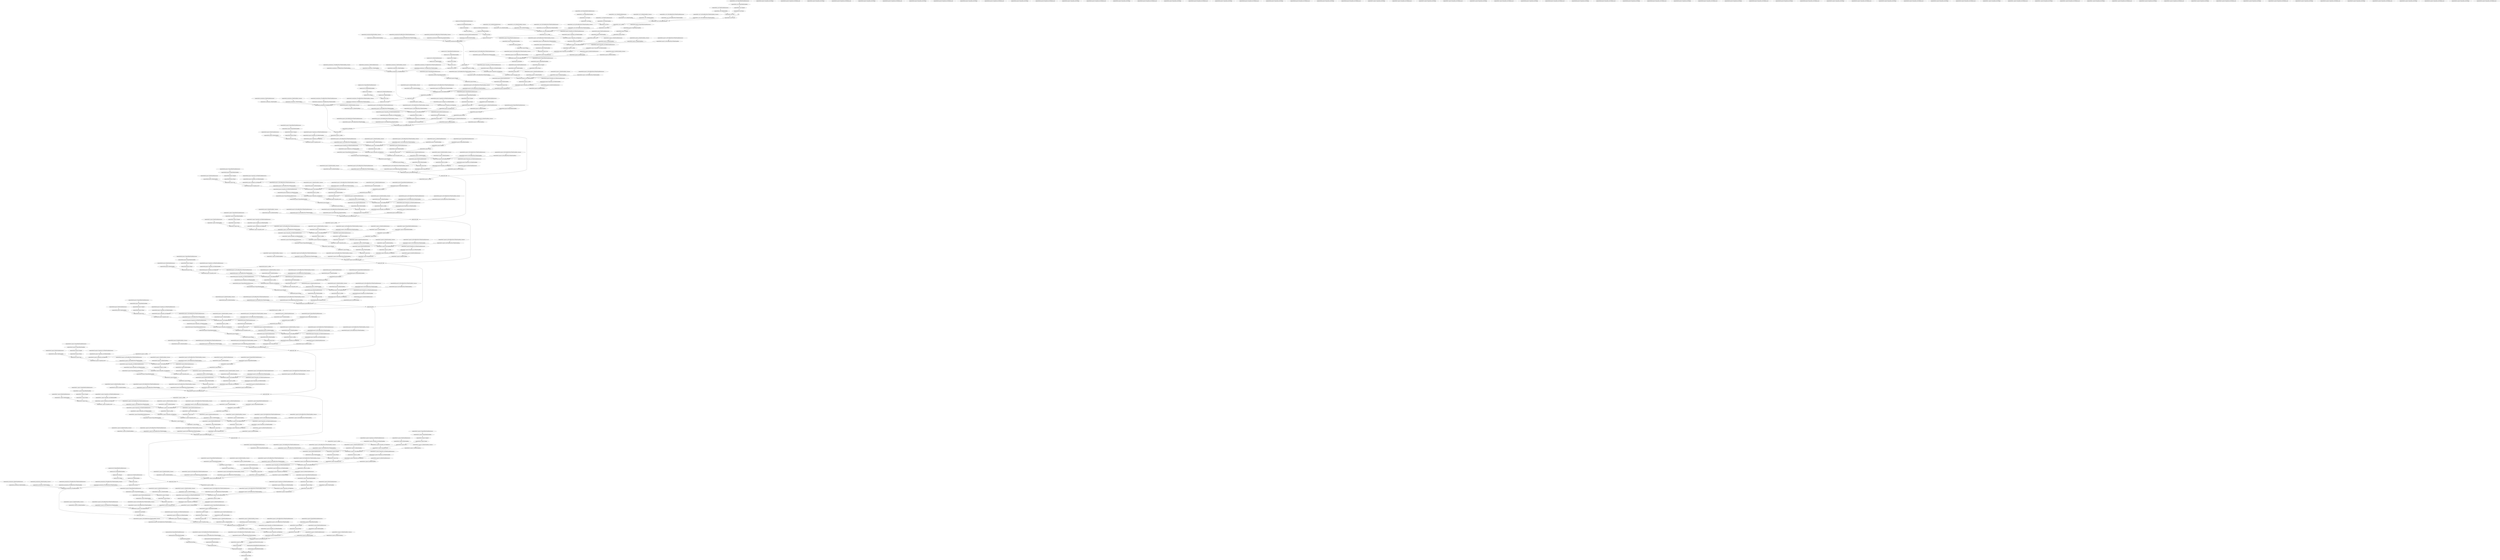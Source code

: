 strict digraph  {
self [op=Placeholder];
"xception/block1_conv1/Sigmoid/ReadVariableOp/resource" [op=Placeholder];
"xception/block1_conv1/Sigmoid/ReadVariableOp" [op=ReadVariableOp];
"xception/block1_conv1/Sigmoid" [op=Sigmoid];
"xception/block1_conv1/Round" [op=Round];
"xception/block1_conv1/ReadVariableOp/resource" [op=Placeholder];
"xception/block1_conv1/ReadVariableOp" [op=ReadVariableOp];
"xception/block1_conv1/mul" [op=Mul];
"xception/block1_conv1/Conv2D" [op=Conv2D];
"xception/block1_conv1_bn/ReadVariableOp/resource" [op=Placeholder];
"xception/block1_conv1_bn/ReadVariableOp" [op=ReadVariableOp];
"xception/block1_conv1_bn/ReadVariableOp_1/resource" [op=Placeholder];
"xception/block1_conv1_bn/ReadVariableOp_1" [op=ReadVariableOp];
"xception/block1_conv1_bn/FusedBatchNormV3/ReadVariableOp/resource" [op=Placeholder];
"xception/block1_conv1_bn/FusedBatchNormV3/ReadVariableOp" [op=ReadVariableOp];
"xception/block1_conv1_bn/FusedBatchNormV3/ReadVariableOp_1/resource" [op=Placeholder];
"xception/block1_conv1_bn/FusedBatchNormV3/ReadVariableOp_1" [op=ReadVariableOp];
"xception/block1_conv1_bn/FusedBatchNormV3" [op=FusedBatchNormV3];
"xception/block1_conv1_act/Relu" [op=Relu];
"xception/block1_conv2/Sigmoid/ReadVariableOp/resource" [op=Placeholder];
"xception/block1_conv2/Sigmoid/ReadVariableOp" [op=ReadVariableOp];
"xception/block1_conv2/Sigmoid" [op=Sigmoid];
"xception/block1_conv2/Round" [op=Round];
"xception/block1_conv2/ReadVariableOp/resource" [op=Placeholder];
"xception/block1_conv2/ReadVariableOp" [op=ReadVariableOp];
"xception/block1_conv2/mul" [op=Mul];
"xception/block1_conv2/Conv2D" [op=Conv2D];
"xception/block1_conv2_bn/ReadVariableOp/resource" [op=Placeholder];
"xception/block1_conv2_bn/ReadVariableOp" [op=ReadVariableOp];
"xception/block1_conv2_bn/ReadVariableOp_1/resource" [op=Placeholder];
"xception/block1_conv2_bn/ReadVariableOp_1" [op=ReadVariableOp];
"xception/block1_conv2_bn/FusedBatchNormV3/ReadVariableOp/resource" [op=Placeholder];
"xception/block1_conv2_bn/FusedBatchNormV3/ReadVariableOp" [op=ReadVariableOp];
"xception/block1_conv2_bn/FusedBatchNormV3/ReadVariableOp_1/resource" [op=Placeholder];
"xception/block1_conv2_bn/FusedBatchNormV3/ReadVariableOp_1" [op=ReadVariableOp];
"xception/block1_conv2_bn/FusedBatchNormV3" [op=FusedBatchNormV3];
"xception/block1_conv2_act/Relu" [op=Relu];
"xception/block2_sepconv1/Sigmoid/ReadVariableOp/resource" [op=Placeholder];
"xception/block2_sepconv1/Sigmoid/ReadVariableOp" [op=ReadVariableOp];
"xception/block2_sepconv1/Sigmoid" [op=Sigmoid];
"xception/block2_sepconv1/Round" [op=Round];
"xception/block2_sepconv1/ReadVariableOp/resource" [op=Placeholder];
"xception/block2_sepconv1/ReadVariableOp" [op=ReadVariableOp];
"xception/block2_sepconv1/mul" [op=Mul];
"xception/block2_sepconv1/separable_conv2d/ReadVariableOp/resource" [op=Placeholder];
"xception/block2_sepconv1/separable_conv2d/ReadVariableOp" [op=ReadVariableOp];
"xception/block2_sepconv1/separable_conv2d/Shape" [op=Const];
"xception/block2_sepconv1/separable_conv2d/dilation_rate" [op=Const];
"xception/block2_sepconv1/separable_conv2d/depthwise" [op=DepthwiseConv2dNative];
"xception/block2_sepconv1/separable_conv2d" [op=Conv2D];
"xception/block2_sepconv1_bn/ReadVariableOp/resource" [op=Placeholder];
"xception/block2_sepconv1_bn/ReadVariableOp" [op=ReadVariableOp];
"xception/block2_sepconv1_bn/ReadVariableOp_1/resource" [op=Placeholder];
"xception/block2_sepconv1_bn/ReadVariableOp_1" [op=ReadVariableOp];
"xception/block2_sepconv1_bn/FusedBatchNormV3/ReadVariableOp/resource" [op=Placeholder];
"xception/block2_sepconv1_bn/FusedBatchNormV3/ReadVariableOp" [op=ReadVariableOp];
"xception/block2_sepconv1_bn/FusedBatchNormV3/ReadVariableOp_1/resource" [op=Placeholder];
"xception/block2_sepconv1_bn/FusedBatchNormV3/ReadVariableOp_1" [op=ReadVariableOp];
"xception/block2_sepconv1_bn/FusedBatchNormV3" [op=FusedBatchNormV3];
"xception/block2_sepconv2_act/Relu" [op=Relu];
"xception/block2_sepconv2/Sigmoid/ReadVariableOp/resource" [op=Placeholder];
"xception/block2_sepconv2/Sigmoid/ReadVariableOp" [op=ReadVariableOp];
"xception/block2_sepconv2/Sigmoid" [op=Sigmoid];
"xception/block2_sepconv2/Round" [op=Round];
"xception/block2_sepconv2/ReadVariableOp/resource" [op=Placeholder];
"xception/block2_sepconv2/ReadVariableOp" [op=ReadVariableOp];
"xception/block2_sepconv2/mul" [op=Mul];
"xception/block2_sepconv2/separable_conv2d/ReadVariableOp/resource" [op=Placeholder];
"xception/block2_sepconv2/separable_conv2d/ReadVariableOp" [op=ReadVariableOp];
"xception/block2_sepconv2/separable_conv2d/Shape" [op=Const];
"xception/block2_sepconv2/separable_conv2d/dilation_rate" [op=Const];
"xception/block2_sepconv2/separable_conv2d/depthwise" [op=DepthwiseConv2dNative];
"xception/block2_sepconv2/separable_conv2d" [op=Conv2D];
"xception/conv2d/Sigmoid/ReadVariableOp/resource" [op=Placeholder];
"xception/conv2d/Sigmoid/ReadVariableOp" [op=ReadVariableOp];
"xception/conv2d/Sigmoid" [op=Sigmoid];
"xception/conv2d/Round" [op=Round];
"xception/conv2d/ReadVariableOp/resource" [op=Placeholder];
"xception/conv2d/ReadVariableOp" [op=ReadVariableOp];
"xception/conv2d/mul" [op=Mul];
"xception/conv2d/Conv2D" [op=Conv2D];
"xception/block2_sepconv2_bn/ReadVariableOp/resource" [op=Placeholder];
"xception/block2_sepconv2_bn/ReadVariableOp" [op=ReadVariableOp];
"xception/block2_sepconv2_bn/ReadVariableOp_1/resource" [op=Placeholder];
"xception/block2_sepconv2_bn/ReadVariableOp_1" [op=ReadVariableOp];
"xception/block2_sepconv2_bn/FusedBatchNormV3/ReadVariableOp/resource" [op=Placeholder];
"xception/block2_sepconv2_bn/FusedBatchNormV3/ReadVariableOp" [op=ReadVariableOp];
"xception/block2_sepconv2_bn/FusedBatchNormV3/ReadVariableOp_1/resource" [op=Placeholder];
"xception/block2_sepconv2_bn/FusedBatchNormV3/ReadVariableOp_1" [op=ReadVariableOp];
"xception/block2_sepconv2_bn/FusedBatchNormV3" [op=FusedBatchNormV3];
"xception/block2_pool/MaxPool" [op=MaxPool];
"xception/batch_normalization/ReadVariableOp/resource" [op=Placeholder];
"xception/batch_normalization/ReadVariableOp" [op=ReadVariableOp];
"xception/batch_normalization/ReadVariableOp_1/resource" [op=Placeholder];
"xception/batch_normalization/ReadVariableOp_1" [op=ReadVariableOp];
"xception/batch_normalization/FusedBatchNormV3/ReadVariableOp/resource" [op=Placeholder];
"xception/batch_normalization/FusedBatchNormV3/ReadVariableOp" [op=ReadVariableOp];
"xception/batch_normalization/FusedBatchNormV3/ReadVariableOp_1/resource" [op=Placeholder];
"xception/batch_normalization/FusedBatchNormV3/ReadVariableOp_1" [op=ReadVariableOp];
"xception/batch_normalization/FusedBatchNormV3" [op=FusedBatchNormV3];
"xception/add/add" [op=AddV2];
"xception/block3_sepconv1_act/Relu" [op=Relu];
"xception/block3_sepconv1/Sigmoid/ReadVariableOp/resource" [op=Placeholder];
"xception/block3_sepconv1/Sigmoid/ReadVariableOp" [op=ReadVariableOp];
"xception/block3_sepconv1/Sigmoid" [op=Sigmoid];
"xception/block3_sepconv1/Round" [op=Round];
"xception/block3_sepconv1/ReadVariableOp/resource" [op=Placeholder];
"xception/block3_sepconv1/ReadVariableOp" [op=ReadVariableOp];
"xception/block3_sepconv1/mul" [op=Mul];
"xception/block3_sepconv1/separable_conv2d/ReadVariableOp/resource" [op=Placeholder];
"xception/block3_sepconv1/separable_conv2d/ReadVariableOp" [op=ReadVariableOp];
"xception/block3_sepconv1/separable_conv2d/Shape" [op=Const];
"xception/block3_sepconv1/separable_conv2d/dilation_rate" [op=Const];
"xception/block3_sepconv1/separable_conv2d/depthwise" [op=DepthwiseConv2dNative];
"xception/block3_sepconv1/separable_conv2d" [op=Conv2D];
"xception/block3_sepconv1_bn/ReadVariableOp/resource" [op=Placeholder];
"xception/block3_sepconv1_bn/ReadVariableOp" [op=ReadVariableOp];
"xception/block3_sepconv1_bn/ReadVariableOp_1/resource" [op=Placeholder];
"xception/block3_sepconv1_bn/ReadVariableOp_1" [op=ReadVariableOp];
"xception/block3_sepconv1_bn/FusedBatchNormV3/ReadVariableOp/resource" [op=Placeholder];
"xception/block3_sepconv1_bn/FusedBatchNormV3/ReadVariableOp" [op=ReadVariableOp];
"xception/block3_sepconv1_bn/FusedBatchNormV3/ReadVariableOp_1/resource" [op=Placeholder];
"xception/block3_sepconv1_bn/FusedBatchNormV3/ReadVariableOp_1" [op=ReadVariableOp];
"xception/block3_sepconv1_bn/FusedBatchNormV3" [op=FusedBatchNormV3];
"xception/block3_sepconv2_act/Relu" [op=Relu];
"xception/block3_sepconv2/Sigmoid/ReadVariableOp/resource" [op=Placeholder];
"xception/block3_sepconv2/Sigmoid/ReadVariableOp" [op=ReadVariableOp];
"xception/block3_sepconv2/Sigmoid" [op=Sigmoid];
"xception/block3_sepconv2/Round" [op=Round];
"xception/block3_sepconv2/ReadVariableOp/resource" [op=Placeholder];
"xception/block3_sepconv2/ReadVariableOp" [op=ReadVariableOp];
"xception/block3_sepconv2/mul" [op=Mul];
"xception/block3_sepconv2/separable_conv2d/ReadVariableOp/resource" [op=Placeholder];
"xception/block3_sepconv2/separable_conv2d/ReadVariableOp" [op=ReadVariableOp];
"xception/block3_sepconv2/separable_conv2d/Shape" [op=Const];
"xception/block3_sepconv2/separable_conv2d/dilation_rate" [op=Const];
"xception/block3_sepconv2/separable_conv2d/depthwise" [op=DepthwiseConv2dNative];
"xception/block3_sepconv2/separable_conv2d" [op=Conv2D];
"xception/conv2d_1/Sigmoid/ReadVariableOp/resource" [op=Placeholder];
"xception/conv2d_1/Sigmoid/ReadVariableOp" [op=ReadVariableOp];
"xception/conv2d_1/Sigmoid" [op=Sigmoid];
"xception/conv2d_1/Round" [op=Round];
"xception/conv2d_1/ReadVariableOp/resource" [op=Placeholder];
"xception/conv2d_1/ReadVariableOp" [op=ReadVariableOp];
"xception/conv2d_1/mul" [op=Mul];
"xception/conv2d_1/Conv2D" [op=Conv2D];
"xception/block3_sepconv2_bn/ReadVariableOp/resource" [op=Placeholder];
"xception/block3_sepconv2_bn/ReadVariableOp" [op=ReadVariableOp];
"xception/block3_sepconv2_bn/ReadVariableOp_1/resource" [op=Placeholder];
"xception/block3_sepconv2_bn/ReadVariableOp_1" [op=ReadVariableOp];
"xception/block3_sepconv2_bn/FusedBatchNormV3/ReadVariableOp/resource" [op=Placeholder];
"xception/block3_sepconv2_bn/FusedBatchNormV3/ReadVariableOp" [op=ReadVariableOp];
"xception/block3_sepconv2_bn/FusedBatchNormV3/ReadVariableOp_1/resource" [op=Placeholder];
"xception/block3_sepconv2_bn/FusedBatchNormV3/ReadVariableOp_1" [op=ReadVariableOp];
"xception/block3_sepconv2_bn/FusedBatchNormV3" [op=FusedBatchNormV3];
"xception/block3_pool/MaxPool" [op=MaxPool];
"xception/batch_normalization_1/ReadVariableOp/resource" [op=Placeholder];
"xception/batch_normalization_1/ReadVariableOp" [op=ReadVariableOp];
"xception/batch_normalization_1/ReadVariableOp_1/resource" [op=Placeholder];
"xception/batch_normalization_1/ReadVariableOp_1" [op=ReadVariableOp];
"xception/batch_normalization_1/FusedBatchNormV3/ReadVariableOp/resource" [op=Placeholder];
"xception/batch_normalization_1/FusedBatchNormV3/ReadVariableOp" [op=ReadVariableOp];
"xception/batch_normalization_1/FusedBatchNormV3/ReadVariableOp_1/resource" [op=Placeholder];
"xception/batch_normalization_1/FusedBatchNormV3/ReadVariableOp_1" [op=ReadVariableOp];
"xception/batch_normalization_1/FusedBatchNormV3" [op=FusedBatchNormV3];
"xception/add_1/add" [op=AddV2];
"xception/block4_sepconv1_act/Relu" [op=Relu];
"xception/block4_sepconv1/Sigmoid/ReadVariableOp/resource" [op=Placeholder];
"xception/block4_sepconv1/Sigmoid/ReadVariableOp" [op=ReadVariableOp];
"xception/block4_sepconv1/Sigmoid" [op=Sigmoid];
"xception/block4_sepconv1/Round" [op=Round];
"xception/block4_sepconv1/ReadVariableOp/resource" [op=Placeholder];
"xception/block4_sepconv1/ReadVariableOp" [op=ReadVariableOp];
"xception/block4_sepconv1/mul" [op=Mul];
"xception/block4_sepconv1/separable_conv2d/ReadVariableOp/resource" [op=Placeholder];
"xception/block4_sepconv1/separable_conv2d/ReadVariableOp" [op=ReadVariableOp];
"xception/block4_sepconv1/separable_conv2d/Shape" [op=Const];
"xception/block4_sepconv1/separable_conv2d/dilation_rate" [op=Const];
"xception/block4_sepconv1/separable_conv2d/depthwise" [op=DepthwiseConv2dNative];
"xception/block4_sepconv1/separable_conv2d" [op=Conv2D];
"xception/block4_sepconv1_bn/ReadVariableOp/resource" [op=Placeholder];
"xception/block4_sepconv1_bn/ReadVariableOp" [op=ReadVariableOp];
"xception/block4_sepconv1_bn/ReadVariableOp_1/resource" [op=Placeholder];
"xception/block4_sepconv1_bn/ReadVariableOp_1" [op=ReadVariableOp];
"xception/block4_sepconv1_bn/FusedBatchNormV3/ReadVariableOp/resource" [op=Placeholder];
"xception/block4_sepconv1_bn/FusedBatchNormV3/ReadVariableOp" [op=ReadVariableOp];
"xception/block4_sepconv1_bn/FusedBatchNormV3/ReadVariableOp_1/resource" [op=Placeholder];
"xception/block4_sepconv1_bn/FusedBatchNormV3/ReadVariableOp_1" [op=ReadVariableOp];
"xception/block4_sepconv1_bn/FusedBatchNormV3" [op=FusedBatchNormV3];
"xception/block4_sepconv2_act/Relu" [op=Relu];
"xception/block4_sepconv2/Sigmoid/ReadVariableOp/resource" [op=Placeholder];
"xception/block4_sepconv2/Sigmoid/ReadVariableOp" [op=ReadVariableOp];
"xception/block4_sepconv2/Sigmoid" [op=Sigmoid];
"xception/block4_sepconv2/Round" [op=Round];
"xception/block4_sepconv2/ReadVariableOp/resource" [op=Placeholder];
"xception/block4_sepconv2/ReadVariableOp" [op=ReadVariableOp];
"xception/block4_sepconv2/mul" [op=Mul];
"xception/block4_sepconv2/separable_conv2d/ReadVariableOp/resource" [op=Placeholder];
"xception/block4_sepconv2/separable_conv2d/ReadVariableOp" [op=ReadVariableOp];
"xception/block4_sepconv2/separable_conv2d/Shape" [op=Const];
"xception/block4_sepconv2/separable_conv2d/dilation_rate" [op=Const];
"xception/block4_sepconv2/separable_conv2d/depthwise" [op=DepthwiseConv2dNative];
"xception/block4_sepconv2/separable_conv2d" [op=Conv2D];
"xception/conv2d_2/Sigmoid/ReadVariableOp/resource" [op=Placeholder];
"xception/conv2d_2/Sigmoid/ReadVariableOp" [op=ReadVariableOp];
"xception/conv2d_2/Sigmoid" [op=Sigmoid];
"xception/conv2d_2/Round" [op=Round];
"xception/conv2d_2/ReadVariableOp/resource" [op=Placeholder];
"xception/conv2d_2/ReadVariableOp" [op=ReadVariableOp];
"xception/conv2d_2/mul" [op=Mul];
"xception/conv2d_2/Conv2D" [op=Conv2D];
"xception/block4_sepconv2_bn/ReadVariableOp/resource" [op=Placeholder];
"xception/block4_sepconv2_bn/ReadVariableOp" [op=ReadVariableOp];
"xception/block4_sepconv2_bn/ReadVariableOp_1/resource" [op=Placeholder];
"xception/block4_sepconv2_bn/ReadVariableOp_1" [op=ReadVariableOp];
"xception/block4_sepconv2_bn/FusedBatchNormV3/ReadVariableOp/resource" [op=Placeholder];
"xception/block4_sepconv2_bn/FusedBatchNormV3/ReadVariableOp" [op=ReadVariableOp];
"xception/block4_sepconv2_bn/FusedBatchNormV3/ReadVariableOp_1/resource" [op=Placeholder];
"xception/block4_sepconv2_bn/FusedBatchNormV3/ReadVariableOp_1" [op=ReadVariableOp];
"xception/block4_sepconv2_bn/FusedBatchNormV3" [op=FusedBatchNormV3];
"xception/block4_pool/MaxPool" [op=MaxPool];
"xception/batch_normalization_2/ReadVariableOp/resource" [op=Placeholder];
"xception/batch_normalization_2/ReadVariableOp" [op=ReadVariableOp];
"xception/batch_normalization_2/ReadVariableOp_1/resource" [op=Placeholder];
"xception/batch_normalization_2/ReadVariableOp_1" [op=ReadVariableOp];
"xception/batch_normalization_2/FusedBatchNormV3/ReadVariableOp/resource" [op=Placeholder];
"xception/batch_normalization_2/FusedBatchNormV3/ReadVariableOp" [op=ReadVariableOp];
"xception/batch_normalization_2/FusedBatchNormV3/ReadVariableOp_1/resource" [op=Placeholder];
"xception/batch_normalization_2/FusedBatchNormV3/ReadVariableOp_1" [op=ReadVariableOp];
"xception/batch_normalization_2/FusedBatchNormV3" [op=FusedBatchNormV3];
"xception/add_2/add" [op=AddV2];
"xception/block5_sepconv1_act/Relu" [op=Relu];
"xception/block5_sepconv1/Sigmoid/ReadVariableOp/resource" [op=Placeholder];
"xception/block5_sepconv1/Sigmoid/ReadVariableOp" [op=ReadVariableOp];
"xception/block5_sepconv1/Sigmoid" [op=Sigmoid];
"xception/block5_sepconv1/Round" [op=Round];
"xception/block5_sepconv1/ReadVariableOp/resource" [op=Placeholder];
"xception/block5_sepconv1/ReadVariableOp" [op=ReadVariableOp];
"xception/block5_sepconv1/mul" [op=Mul];
"xception/block5_sepconv1/separable_conv2d/ReadVariableOp/resource" [op=Placeholder];
"xception/block5_sepconv1/separable_conv2d/ReadVariableOp" [op=ReadVariableOp];
"xception/block5_sepconv1/separable_conv2d/Shape" [op=Const];
"xception/block5_sepconv1/separable_conv2d/dilation_rate" [op=Const];
"xception/block5_sepconv1/separable_conv2d/depthwise" [op=DepthwiseConv2dNative];
"xception/block5_sepconv1/separable_conv2d" [op=Conv2D];
"xception/block5_sepconv1_bn/ReadVariableOp/resource" [op=Placeholder];
"xception/block5_sepconv1_bn/ReadVariableOp" [op=ReadVariableOp];
"xception/block5_sepconv1_bn/ReadVariableOp_1/resource" [op=Placeholder];
"xception/block5_sepconv1_bn/ReadVariableOp_1" [op=ReadVariableOp];
"xception/block5_sepconv1_bn/FusedBatchNormV3/ReadVariableOp/resource" [op=Placeholder];
"xception/block5_sepconv1_bn/FusedBatchNormV3/ReadVariableOp" [op=ReadVariableOp];
"xception/block5_sepconv1_bn/FusedBatchNormV3/ReadVariableOp_1/resource" [op=Placeholder];
"xception/block5_sepconv1_bn/FusedBatchNormV3/ReadVariableOp_1" [op=ReadVariableOp];
"xception/block5_sepconv1_bn/FusedBatchNormV3" [op=FusedBatchNormV3];
"xception/block5_sepconv2_act/Relu" [op=Relu];
"xception/block5_sepconv2/Sigmoid/ReadVariableOp/resource" [op=Placeholder];
"xception/block5_sepconv2/Sigmoid/ReadVariableOp" [op=ReadVariableOp];
"xception/block5_sepconv2/Sigmoid" [op=Sigmoid];
"xception/block5_sepconv2/Round" [op=Round];
"xception/block5_sepconv2/ReadVariableOp/resource" [op=Placeholder];
"xception/block5_sepconv2/ReadVariableOp" [op=ReadVariableOp];
"xception/block5_sepconv2/mul" [op=Mul];
"xception/block5_sepconv2/separable_conv2d/ReadVariableOp/resource" [op=Placeholder];
"xception/block5_sepconv2/separable_conv2d/ReadVariableOp" [op=ReadVariableOp];
"xception/block5_sepconv2/separable_conv2d/Shape" [op=Const];
"xception/block5_sepconv2/separable_conv2d/dilation_rate" [op=Const];
"xception/block5_sepconv2/separable_conv2d/depthwise" [op=DepthwiseConv2dNative];
"xception/block5_sepconv2/separable_conv2d" [op=Conv2D];
"xception/block5_sepconv2_bn/ReadVariableOp/resource" [op=Placeholder];
"xception/block5_sepconv2_bn/ReadVariableOp" [op=ReadVariableOp];
"xception/block5_sepconv2_bn/ReadVariableOp_1/resource" [op=Placeholder];
"xception/block5_sepconv2_bn/ReadVariableOp_1" [op=ReadVariableOp];
"xception/block5_sepconv2_bn/FusedBatchNormV3/ReadVariableOp/resource" [op=Placeholder];
"xception/block5_sepconv2_bn/FusedBatchNormV3/ReadVariableOp" [op=ReadVariableOp];
"xception/block5_sepconv2_bn/FusedBatchNormV3/ReadVariableOp_1/resource" [op=Placeholder];
"xception/block5_sepconv2_bn/FusedBatchNormV3/ReadVariableOp_1" [op=ReadVariableOp];
"xception/block5_sepconv2_bn/FusedBatchNormV3" [op=FusedBatchNormV3];
"xception/block5_sepconv3_act/Relu" [op=Relu];
"xception/block5_sepconv3/Sigmoid/ReadVariableOp/resource" [op=Placeholder];
"xception/block5_sepconv3/Sigmoid/ReadVariableOp" [op=ReadVariableOp];
"xception/block5_sepconv3/Sigmoid" [op=Sigmoid];
"xception/block5_sepconv3/Round" [op=Round];
"xception/block5_sepconv3/ReadVariableOp/resource" [op=Placeholder];
"xception/block5_sepconv3/ReadVariableOp" [op=ReadVariableOp];
"xception/block5_sepconv3/mul" [op=Mul];
"xception/block5_sepconv3/separable_conv2d/ReadVariableOp/resource" [op=Placeholder];
"xception/block5_sepconv3/separable_conv2d/ReadVariableOp" [op=ReadVariableOp];
"xception/block5_sepconv3/separable_conv2d/Shape" [op=Const];
"xception/block5_sepconv3/separable_conv2d/dilation_rate" [op=Const];
"xception/block5_sepconv3/separable_conv2d/depthwise" [op=DepthwiseConv2dNative];
"xception/block5_sepconv3/separable_conv2d" [op=Conv2D];
"xception/block5_sepconv3_bn/ReadVariableOp/resource" [op=Placeholder];
"xception/block5_sepconv3_bn/ReadVariableOp" [op=ReadVariableOp];
"xception/block5_sepconv3_bn/ReadVariableOp_1/resource" [op=Placeholder];
"xception/block5_sepconv3_bn/ReadVariableOp_1" [op=ReadVariableOp];
"xception/block5_sepconv3_bn/FusedBatchNormV3/ReadVariableOp/resource" [op=Placeholder];
"xception/block5_sepconv3_bn/FusedBatchNormV3/ReadVariableOp" [op=ReadVariableOp];
"xception/block5_sepconv3_bn/FusedBatchNormV3/ReadVariableOp_1/resource" [op=Placeholder];
"xception/block5_sepconv3_bn/FusedBatchNormV3/ReadVariableOp_1" [op=ReadVariableOp];
"xception/block5_sepconv3_bn/FusedBatchNormV3" [op=FusedBatchNormV3];
"xception/add_3/add" [op=AddV2];
"xception/block6_sepconv1_act/Relu" [op=Relu];
"xception/block6_sepconv1/Sigmoid/ReadVariableOp/resource" [op=Placeholder];
"xception/block6_sepconv1/Sigmoid/ReadVariableOp" [op=ReadVariableOp];
"xception/block6_sepconv1/Sigmoid" [op=Sigmoid];
"xception/block6_sepconv1/Round" [op=Round];
"xception/block6_sepconv1/ReadVariableOp/resource" [op=Placeholder];
"xception/block6_sepconv1/ReadVariableOp" [op=ReadVariableOp];
"xception/block6_sepconv1/mul" [op=Mul];
"xception/block6_sepconv1/separable_conv2d/ReadVariableOp/resource" [op=Placeholder];
"xception/block6_sepconv1/separable_conv2d/ReadVariableOp" [op=ReadVariableOp];
"xception/block6_sepconv1/separable_conv2d/Shape" [op=Const];
"xception/block6_sepconv1/separable_conv2d/dilation_rate" [op=Const];
"xception/block6_sepconv1/separable_conv2d/depthwise" [op=DepthwiseConv2dNative];
"xception/block6_sepconv1/separable_conv2d" [op=Conv2D];
"xception/block6_sepconv1_bn/ReadVariableOp/resource" [op=Placeholder];
"xception/block6_sepconv1_bn/ReadVariableOp" [op=ReadVariableOp];
"xception/block6_sepconv1_bn/ReadVariableOp_1/resource" [op=Placeholder];
"xception/block6_sepconv1_bn/ReadVariableOp_1" [op=ReadVariableOp];
"xception/block6_sepconv1_bn/FusedBatchNormV3/ReadVariableOp/resource" [op=Placeholder];
"xception/block6_sepconv1_bn/FusedBatchNormV3/ReadVariableOp" [op=ReadVariableOp];
"xception/block6_sepconv1_bn/FusedBatchNormV3/ReadVariableOp_1/resource" [op=Placeholder];
"xception/block6_sepconv1_bn/FusedBatchNormV3/ReadVariableOp_1" [op=ReadVariableOp];
"xception/block6_sepconv1_bn/FusedBatchNormV3" [op=FusedBatchNormV3];
"xception/block6_sepconv2_act/Relu" [op=Relu];
"xception/block6_sepconv2/Sigmoid/ReadVariableOp/resource" [op=Placeholder];
"xception/block6_sepconv2/Sigmoid/ReadVariableOp" [op=ReadVariableOp];
"xception/block6_sepconv2/Sigmoid" [op=Sigmoid];
"xception/block6_sepconv2/Round" [op=Round];
"xception/block6_sepconv2/ReadVariableOp/resource" [op=Placeholder];
"xception/block6_sepconv2/ReadVariableOp" [op=ReadVariableOp];
"xception/block6_sepconv2/mul" [op=Mul];
"xception/block6_sepconv2/separable_conv2d/ReadVariableOp/resource" [op=Placeholder];
"xception/block6_sepconv2/separable_conv2d/ReadVariableOp" [op=ReadVariableOp];
"xception/block6_sepconv2/separable_conv2d/Shape" [op=Const];
"xception/block6_sepconv2/separable_conv2d/dilation_rate" [op=Const];
"xception/block6_sepconv2/separable_conv2d/depthwise" [op=DepthwiseConv2dNative];
"xception/block6_sepconv2/separable_conv2d" [op=Conv2D];
"xception/block6_sepconv2_bn/ReadVariableOp/resource" [op=Placeholder];
"xception/block6_sepconv2_bn/ReadVariableOp" [op=ReadVariableOp];
"xception/block6_sepconv2_bn/ReadVariableOp_1/resource" [op=Placeholder];
"xception/block6_sepconv2_bn/ReadVariableOp_1" [op=ReadVariableOp];
"xception/block6_sepconv2_bn/FusedBatchNormV3/ReadVariableOp/resource" [op=Placeholder];
"xception/block6_sepconv2_bn/FusedBatchNormV3/ReadVariableOp" [op=ReadVariableOp];
"xception/block6_sepconv2_bn/FusedBatchNormV3/ReadVariableOp_1/resource" [op=Placeholder];
"xception/block6_sepconv2_bn/FusedBatchNormV3/ReadVariableOp_1" [op=ReadVariableOp];
"xception/block6_sepconv2_bn/FusedBatchNormV3" [op=FusedBatchNormV3];
"xception/block6_sepconv3_act/Relu" [op=Relu];
"xception/block6_sepconv3/Sigmoid/ReadVariableOp/resource" [op=Placeholder];
"xception/block6_sepconv3/Sigmoid/ReadVariableOp" [op=ReadVariableOp];
"xception/block6_sepconv3/Sigmoid" [op=Sigmoid];
"xception/block6_sepconv3/Round" [op=Round];
"xception/block6_sepconv3/ReadVariableOp/resource" [op=Placeholder];
"xception/block6_sepconv3/ReadVariableOp" [op=ReadVariableOp];
"xception/block6_sepconv3/mul" [op=Mul];
"xception/block6_sepconv3/separable_conv2d/ReadVariableOp/resource" [op=Placeholder];
"xception/block6_sepconv3/separable_conv2d/ReadVariableOp" [op=ReadVariableOp];
"xception/block6_sepconv3/separable_conv2d/Shape" [op=Const];
"xception/block6_sepconv3/separable_conv2d/dilation_rate" [op=Const];
"xception/block6_sepconv3/separable_conv2d/depthwise" [op=DepthwiseConv2dNative];
"xception/block6_sepconv3/separable_conv2d" [op=Conv2D];
"xception/block6_sepconv3_bn/ReadVariableOp/resource" [op=Placeholder];
"xception/block6_sepconv3_bn/ReadVariableOp" [op=ReadVariableOp];
"xception/block6_sepconv3_bn/ReadVariableOp_1/resource" [op=Placeholder];
"xception/block6_sepconv3_bn/ReadVariableOp_1" [op=ReadVariableOp];
"xception/block6_sepconv3_bn/FusedBatchNormV3/ReadVariableOp/resource" [op=Placeholder];
"xception/block6_sepconv3_bn/FusedBatchNormV3/ReadVariableOp" [op=ReadVariableOp];
"xception/block6_sepconv3_bn/FusedBatchNormV3/ReadVariableOp_1/resource" [op=Placeholder];
"xception/block6_sepconv3_bn/FusedBatchNormV3/ReadVariableOp_1" [op=ReadVariableOp];
"xception/block6_sepconv3_bn/FusedBatchNormV3" [op=FusedBatchNormV3];
"xception/add_4/add" [op=AddV2];
"xception/block7_sepconv1_act/Relu" [op=Relu];
"xception/block7_sepconv1/Sigmoid/ReadVariableOp/resource" [op=Placeholder];
"xception/block7_sepconv1/Sigmoid/ReadVariableOp" [op=ReadVariableOp];
"xception/block7_sepconv1/Sigmoid" [op=Sigmoid];
"xception/block7_sepconv1/Round" [op=Round];
"xception/block7_sepconv1/ReadVariableOp/resource" [op=Placeholder];
"xception/block7_sepconv1/ReadVariableOp" [op=ReadVariableOp];
"xception/block7_sepconv1/mul" [op=Mul];
"xception/block7_sepconv1/separable_conv2d/ReadVariableOp/resource" [op=Placeholder];
"xception/block7_sepconv1/separable_conv2d/ReadVariableOp" [op=ReadVariableOp];
"xception/block7_sepconv1/separable_conv2d/Shape" [op=Const];
"xception/block7_sepconv1/separable_conv2d/dilation_rate" [op=Const];
"xception/block7_sepconv1/separable_conv2d/depthwise" [op=DepthwiseConv2dNative];
"xception/block7_sepconv1/separable_conv2d" [op=Conv2D];
"xception/block7_sepconv1_bn/ReadVariableOp/resource" [op=Placeholder];
"xception/block7_sepconv1_bn/ReadVariableOp" [op=ReadVariableOp];
"xception/block7_sepconv1_bn/ReadVariableOp_1/resource" [op=Placeholder];
"xception/block7_sepconv1_bn/ReadVariableOp_1" [op=ReadVariableOp];
"xception/block7_sepconv1_bn/FusedBatchNormV3/ReadVariableOp/resource" [op=Placeholder];
"xception/block7_sepconv1_bn/FusedBatchNormV3/ReadVariableOp" [op=ReadVariableOp];
"xception/block7_sepconv1_bn/FusedBatchNormV3/ReadVariableOp_1/resource" [op=Placeholder];
"xception/block7_sepconv1_bn/FusedBatchNormV3/ReadVariableOp_1" [op=ReadVariableOp];
"xception/block7_sepconv1_bn/FusedBatchNormV3" [op=FusedBatchNormV3];
"xception/block7_sepconv2_act/Relu" [op=Relu];
"xception/block7_sepconv2/Sigmoid/ReadVariableOp/resource" [op=Placeholder];
"xception/block7_sepconv2/Sigmoid/ReadVariableOp" [op=ReadVariableOp];
"xception/block7_sepconv2/Sigmoid" [op=Sigmoid];
"xception/block7_sepconv2/Round" [op=Round];
"xception/block7_sepconv2/ReadVariableOp/resource" [op=Placeholder];
"xception/block7_sepconv2/ReadVariableOp" [op=ReadVariableOp];
"xception/block7_sepconv2/mul" [op=Mul];
"xception/block7_sepconv2/separable_conv2d/ReadVariableOp/resource" [op=Placeholder];
"xception/block7_sepconv2/separable_conv2d/ReadVariableOp" [op=ReadVariableOp];
"xception/block7_sepconv2/separable_conv2d/Shape" [op=Const];
"xception/block7_sepconv2/separable_conv2d/dilation_rate" [op=Const];
"xception/block7_sepconv2/separable_conv2d/depthwise" [op=DepthwiseConv2dNative];
"xception/block7_sepconv2/separable_conv2d" [op=Conv2D];
"xception/block7_sepconv2_bn/ReadVariableOp/resource" [op=Placeholder];
"xception/block7_sepconv2_bn/ReadVariableOp" [op=ReadVariableOp];
"xception/block7_sepconv2_bn/ReadVariableOp_1/resource" [op=Placeholder];
"xception/block7_sepconv2_bn/ReadVariableOp_1" [op=ReadVariableOp];
"xception/block7_sepconv2_bn/FusedBatchNormV3/ReadVariableOp/resource" [op=Placeholder];
"xception/block7_sepconv2_bn/FusedBatchNormV3/ReadVariableOp" [op=ReadVariableOp];
"xception/block7_sepconv2_bn/FusedBatchNormV3/ReadVariableOp_1/resource" [op=Placeholder];
"xception/block7_sepconv2_bn/FusedBatchNormV3/ReadVariableOp_1" [op=ReadVariableOp];
"xception/block7_sepconv2_bn/FusedBatchNormV3" [op=FusedBatchNormV3];
"xception/block7_sepconv3_act/Relu" [op=Relu];
"xception/block7_sepconv3/Sigmoid/ReadVariableOp/resource" [op=Placeholder];
"xception/block7_sepconv3/Sigmoid/ReadVariableOp" [op=ReadVariableOp];
"xception/block7_sepconv3/Sigmoid" [op=Sigmoid];
"xception/block7_sepconv3/Round" [op=Round];
"xception/block7_sepconv3/ReadVariableOp/resource" [op=Placeholder];
"xception/block7_sepconv3/ReadVariableOp" [op=ReadVariableOp];
"xception/block7_sepconv3/mul" [op=Mul];
"xception/block7_sepconv3/separable_conv2d/ReadVariableOp/resource" [op=Placeholder];
"xception/block7_sepconv3/separable_conv2d/ReadVariableOp" [op=ReadVariableOp];
"xception/block7_sepconv3/separable_conv2d/Shape" [op=Const];
"xception/block7_sepconv3/separable_conv2d/dilation_rate" [op=Const];
"xception/block7_sepconv3/separable_conv2d/depthwise" [op=DepthwiseConv2dNative];
"xception/block7_sepconv3/separable_conv2d" [op=Conv2D];
"xception/block7_sepconv3_bn/ReadVariableOp/resource" [op=Placeholder];
"xception/block7_sepconv3_bn/ReadVariableOp" [op=ReadVariableOp];
"xception/block7_sepconv3_bn/ReadVariableOp_1/resource" [op=Placeholder];
"xception/block7_sepconv3_bn/ReadVariableOp_1" [op=ReadVariableOp];
"xception/block7_sepconv3_bn/FusedBatchNormV3/ReadVariableOp/resource" [op=Placeholder];
"xception/block7_sepconv3_bn/FusedBatchNormV3/ReadVariableOp" [op=ReadVariableOp];
"xception/block7_sepconv3_bn/FusedBatchNormV3/ReadVariableOp_1/resource" [op=Placeholder];
"xception/block7_sepconv3_bn/FusedBatchNormV3/ReadVariableOp_1" [op=ReadVariableOp];
"xception/block7_sepconv3_bn/FusedBatchNormV3" [op=FusedBatchNormV3];
"xception/add_5/add" [op=AddV2];
"xception/block8_sepconv1_act/Relu" [op=Relu];
"xception/block8_sepconv1/Sigmoid/ReadVariableOp/resource" [op=Placeholder];
"xception/block8_sepconv1/Sigmoid/ReadVariableOp" [op=ReadVariableOp];
"xception/block8_sepconv1/Sigmoid" [op=Sigmoid];
"xception/block8_sepconv1/Round" [op=Round];
"xception/block8_sepconv1/ReadVariableOp/resource" [op=Placeholder];
"xception/block8_sepconv1/ReadVariableOp" [op=ReadVariableOp];
"xception/block8_sepconv1/mul" [op=Mul];
"xception/block8_sepconv1/separable_conv2d/ReadVariableOp/resource" [op=Placeholder];
"xception/block8_sepconv1/separable_conv2d/ReadVariableOp" [op=ReadVariableOp];
"xception/block8_sepconv1/separable_conv2d/Shape" [op=Const];
"xception/block8_sepconv1/separable_conv2d/dilation_rate" [op=Const];
"xception/block8_sepconv1/separable_conv2d/depthwise" [op=DepthwiseConv2dNative];
"xception/block8_sepconv1/separable_conv2d" [op=Conv2D];
"xception/block8_sepconv1_bn/ReadVariableOp/resource" [op=Placeholder];
"xception/block8_sepconv1_bn/ReadVariableOp" [op=ReadVariableOp];
"xception/block8_sepconv1_bn/ReadVariableOp_1/resource" [op=Placeholder];
"xception/block8_sepconv1_bn/ReadVariableOp_1" [op=ReadVariableOp];
"xception/block8_sepconv1_bn/FusedBatchNormV3/ReadVariableOp/resource" [op=Placeholder];
"xception/block8_sepconv1_bn/FusedBatchNormV3/ReadVariableOp" [op=ReadVariableOp];
"xception/block8_sepconv1_bn/FusedBatchNormV3/ReadVariableOp_1/resource" [op=Placeholder];
"xception/block8_sepconv1_bn/FusedBatchNormV3/ReadVariableOp_1" [op=ReadVariableOp];
"xception/block8_sepconv1_bn/FusedBatchNormV3" [op=FusedBatchNormV3];
"xception/block8_sepconv2_act/Relu" [op=Relu];
"xception/block8_sepconv2/Sigmoid/ReadVariableOp/resource" [op=Placeholder];
"xception/block8_sepconv2/Sigmoid/ReadVariableOp" [op=ReadVariableOp];
"xception/block8_sepconv2/Sigmoid" [op=Sigmoid];
"xception/block8_sepconv2/Round" [op=Round];
"xception/block8_sepconv2/ReadVariableOp/resource" [op=Placeholder];
"xception/block8_sepconv2/ReadVariableOp" [op=ReadVariableOp];
"xception/block8_sepconv2/mul" [op=Mul];
"xception/block8_sepconv2/separable_conv2d/ReadVariableOp/resource" [op=Placeholder];
"xception/block8_sepconv2/separable_conv2d/ReadVariableOp" [op=ReadVariableOp];
"xception/block8_sepconv2/separable_conv2d/Shape" [op=Const];
"xception/block8_sepconv2/separable_conv2d/dilation_rate" [op=Const];
"xception/block8_sepconv2/separable_conv2d/depthwise" [op=DepthwiseConv2dNative];
"xception/block8_sepconv2/separable_conv2d" [op=Conv2D];
"xception/block8_sepconv2_bn/ReadVariableOp/resource" [op=Placeholder];
"xception/block8_sepconv2_bn/ReadVariableOp" [op=ReadVariableOp];
"xception/block8_sepconv2_bn/ReadVariableOp_1/resource" [op=Placeholder];
"xception/block8_sepconv2_bn/ReadVariableOp_1" [op=ReadVariableOp];
"xception/block8_sepconv2_bn/FusedBatchNormV3/ReadVariableOp/resource" [op=Placeholder];
"xception/block8_sepconv2_bn/FusedBatchNormV3/ReadVariableOp" [op=ReadVariableOp];
"xception/block8_sepconv2_bn/FusedBatchNormV3/ReadVariableOp_1/resource" [op=Placeholder];
"xception/block8_sepconv2_bn/FusedBatchNormV3/ReadVariableOp_1" [op=ReadVariableOp];
"xception/block8_sepconv2_bn/FusedBatchNormV3" [op=FusedBatchNormV3];
"xception/block8_sepconv3_act/Relu" [op=Relu];
"xception/block8_sepconv3/Sigmoid/ReadVariableOp/resource" [op=Placeholder];
"xception/block8_sepconv3/Sigmoid/ReadVariableOp" [op=ReadVariableOp];
"xception/block8_sepconv3/Sigmoid" [op=Sigmoid];
"xception/block8_sepconv3/Round" [op=Round];
"xception/block8_sepconv3/ReadVariableOp/resource" [op=Placeholder];
"xception/block8_sepconv3/ReadVariableOp" [op=ReadVariableOp];
"xception/block8_sepconv3/mul" [op=Mul];
"xception/block8_sepconv3/separable_conv2d/ReadVariableOp/resource" [op=Placeholder];
"xception/block8_sepconv3/separable_conv2d/ReadVariableOp" [op=ReadVariableOp];
"xception/block8_sepconv3/separable_conv2d/Shape" [op=Const];
"xception/block8_sepconv3/separable_conv2d/dilation_rate" [op=Const];
"xception/block8_sepconv3/separable_conv2d/depthwise" [op=DepthwiseConv2dNative];
"xception/block8_sepconv3/separable_conv2d" [op=Conv2D];
"xception/block8_sepconv3_bn/ReadVariableOp/resource" [op=Placeholder];
"xception/block8_sepconv3_bn/ReadVariableOp" [op=ReadVariableOp];
"xception/block8_sepconv3_bn/ReadVariableOp_1/resource" [op=Placeholder];
"xception/block8_sepconv3_bn/ReadVariableOp_1" [op=ReadVariableOp];
"xception/block8_sepconv3_bn/FusedBatchNormV3/ReadVariableOp/resource" [op=Placeholder];
"xception/block8_sepconv3_bn/FusedBatchNormV3/ReadVariableOp" [op=ReadVariableOp];
"xception/block8_sepconv3_bn/FusedBatchNormV3/ReadVariableOp_1/resource" [op=Placeholder];
"xception/block8_sepconv3_bn/FusedBatchNormV3/ReadVariableOp_1" [op=ReadVariableOp];
"xception/block8_sepconv3_bn/FusedBatchNormV3" [op=FusedBatchNormV3];
"xception/add_6/add" [op=AddV2];
"xception/block9_sepconv1_act/Relu" [op=Relu];
"xception/block9_sepconv1/Sigmoid/ReadVariableOp/resource" [op=Placeholder];
"xception/block9_sepconv1/Sigmoid/ReadVariableOp" [op=ReadVariableOp];
"xception/block9_sepconv1/Sigmoid" [op=Sigmoid];
"xception/block9_sepconv1/Round" [op=Round];
"xception/block9_sepconv1/ReadVariableOp/resource" [op=Placeholder];
"xception/block9_sepconv1/ReadVariableOp" [op=ReadVariableOp];
"xception/block9_sepconv1/mul" [op=Mul];
"xception/block9_sepconv1/separable_conv2d/ReadVariableOp/resource" [op=Placeholder];
"xception/block9_sepconv1/separable_conv2d/ReadVariableOp" [op=ReadVariableOp];
"xception/block9_sepconv1/separable_conv2d/Shape" [op=Const];
"xception/block9_sepconv1/separable_conv2d/dilation_rate" [op=Const];
"xception/block9_sepconv1/separable_conv2d/depthwise" [op=DepthwiseConv2dNative];
"xception/block9_sepconv1/separable_conv2d" [op=Conv2D];
"xception/block9_sepconv1_bn/ReadVariableOp/resource" [op=Placeholder];
"xception/block9_sepconv1_bn/ReadVariableOp" [op=ReadVariableOp];
"xception/block9_sepconv1_bn/ReadVariableOp_1/resource" [op=Placeholder];
"xception/block9_sepconv1_bn/ReadVariableOp_1" [op=ReadVariableOp];
"xception/block9_sepconv1_bn/FusedBatchNormV3/ReadVariableOp/resource" [op=Placeholder];
"xception/block9_sepconv1_bn/FusedBatchNormV3/ReadVariableOp" [op=ReadVariableOp];
"xception/block9_sepconv1_bn/FusedBatchNormV3/ReadVariableOp_1/resource" [op=Placeholder];
"xception/block9_sepconv1_bn/FusedBatchNormV3/ReadVariableOp_1" [op=ReadVariableOp];
"xception/block9_sepconv1_bn/FusedBatchNormV3" [op=FusedBatchNormV3];
"xception/block9_sepconv2_act/Relu" [op=Relu];
"xception/block9_sepconv2/Sigmoid/ReadVariableOp/resource" [op=Placeholder];
"xception/block9_sepconv2/Sigmoid/ReadVariableOp" [op=ReadVariableOp];
"xception/block9_sepconv2/Sigmoid" [op=Sigmoid];
"xception/block9_sepconv2/Round" [op=Round];
"xception/block9_sepconv2/ReadVariableOp/resource" [op=Placeholder];
"xception/block9_sepconv2/ReadVariableOp" [op=ReadVariableOp];
"xception/block9_sepconv2/mul" [op=Mul];
"xception/block9_sepconv2/separable_conv2d/ReadVariableOp/resource" [op=Placeholder];
"xception/block9_sepconv2/separable_conv2d/ReadVariableOp" [op=ReadVariableOp];
"xception/block9_sepconv2/separable_conv2d/Shape" [op=Const];
"xception/block9_sepconv2/separable_conv2d/dilation_rate" [op=Const];
"xception/block9_sepconv2/separable_conv2d/depthwise" [op=DepthwiseConv2dNative];
"xception/block9_sepconv2/separable_conv2d" [op=Conv2D];
"xception/block9_sepconv2_bn/ReadVariableOp/resource" [op=Placeholder];
"xception/block9_sepconv2_bn/ReadVariableOp" [op=ReadVariableOp];
"xception/block9_sepconv2_bn/ReadVariableOp_1/resource" [op=Placeholder];
"xception/block9_sepconv2_bn/ReadVariableOp_1" [op=ReadVariableOp];
"xception/block9_sepconv2_bn/FusedBatchNormV3/ReadVariableOp/resource" [op=Placeholder];
"xception/block9_sepconv2_bn/FusedBatchNormV3/ReadVariableOp" [op=ReadVariableOp];
"xception/block9_sepconv2_bn/FusedBatchNormV3/ReadVariableOp_1/resource" [op=Placeholder];
"xception/block9_sepconv2_bn/FusedBatchNormV3/ReadVariableOp_1" [op=ReadVariableOp];
"xception/block9_sepconv2_bn/FusedBatchNormV3" [op=FusedBatchNormV3];
"xception/block9_sepconv3_act/Relu" [op=Relu];
"xception/block9_sepconv3/Sigmoid/ReadVariableOp/resource" [op=Placeholder];
"xception/block9_sepconv3/Sigmoid/ReadVariableOp" [op=ReadVariableOp];
"xception/block9_sepconv3/Sigmoid" [op=Sigmoid];
"xception/block9_sepconv3/Round" [op=Round];
"xception/block9_sepconv3/ReadVariableOp/resource" [op=Placeholder];
"xception/block9_sepconv3/ReadVariableOp" [op=ReadVariableOp];
"xception/block9_sepconv3/mul" [op=Mul];
"xception/block9_sepconv3/separable_conv2d/ReadVariableOp/resource" [op=Placeholder];
"xception/block9_sepconv3/separable_conv2d/ReadVariableOp" [op=ReadVariableOp];
"xception/block9_sepconv3/separable_conv2d/Shape" [op=Const];
"xception/block9_sepconv3/separable_conv2d/dilation_rate" [op=Const];
"xception/block9_sepconv3/separable_conv2d/depthwise" [op=DepthwiseConv2dNative];
"xception/block9_sepconv3/separable_conv2d" [op=Conv2D];
"xception/block9_sepconv3_bn/ReadVariableOp/resource" [op=Placeholder];
"xception/block9_sepconv3_bn/ReadVariableOp" [op=ReadVariableOp];
"xception/block9_sepconv3_bn/ReadVariableOp_1/resource" [op=Placeholder];
"xception/block9_sepconv3_bn/ReadVariableOp_1" [op=ReadVariableOp];
"xception/block9_sepconv3_bn/FusedBatchNormV3/ReadVariableOp/resource" [op=Placeholder];
"xception/block9_sepconv3_bn/FusedBatchNormV3/ReadVariableOp" [op=ReadVariableOp];
"xception/block9_sepconv3_bn/FusedBatchNormV3/ReadVariableOp_1/resource" [op=Placeholder];
"xception/block9_sepconv3_bn/FusedBatchNormV3/ReadVariableOp_1" [op=ReadVariableOp];
"xception/block9_sepconv3_bn/FusedBatchNormV3" [op=FusedBatchNormV3];
"xception/add_7/add" [op=AddV2];
"xception/block10_sepconv1_act/Relu" [op=Relu];
"xception/block10_sepconv1/Sigmoid/ReadVariableOp/resource" [op=Placeholder];
"xception/block10_sepconv1/Sigmoid/ReadVariableOp" [op=ReadVariableOp];
"xception/block10_sepconv1/Sigmoid" [op=Sigmoid];
"xception/block10_sepconv1/Round" [op=Round];
"xception/block10_sepconv1/ReadVariableOp/resource" [op=Placeholder];
"xception/block10_sepconv1/ReadVariableOp" [op=ReadVariableOp];
"xception/block10_sepconv1/mul" [op=Mul];
"xception/block10_sepconv1/separable_conv2d/ReadVariableOp/resource" [op=Placeholder];
"xception/block10_sepconv1/separable_conv2d/ReadVariableOp" [op=ReadVariableOp];
"xception/block10_sepconv1/separable_conv2d/Shape" [op=Const];
"xception/block10_sepconv1/separable_conv2d/dilation_rate" [op=Const];
"xception/block10_sepconv1/separable_conv2d/depthwise" [op=DepthwiseConv2dNative];
"xception/block10_sepconv1/separable_conv2d" [op=Conv2D];
"xception/block10_sepconv1_bn/ReadVariableOp/resource" [op=Placeholder];
"xception/block10_sepconv1_bn/ReadVariableOp" [op=ReadVariableOp];
"xception/block10_sepconv1_bn/ReadVariableOp_1/resource" [op=Placeholder];
"xception/block10_sepconv1_bn/ReadVariableOp_1" [op=ReadVariableOp];
"xception/block10_sepconv1_bn/FusedBatchNormV3/ReadVariableOp/resource" [op=Placeholder];
"xception/block10_sepconv1_bn/FusedBatchNormV3/ReadVariableOp" [op=ReadVariableOp];
"xception/block10_sepconv1_bn/FusedBatchNormV3/ReadVariableOp_1/resource" [op=Placeholder];
"xception/block10_sepconv1_bn/FusedBatchNormV3/ReadVariableOp_1" [op=ReadVariableOp];
"xception/block10_sepconv1_bn/FusedBatchNormV3" [op=FusedBatchNormV3];
"xception/block10_sepconv2_act/Relu" [op=Relu];
"xception/block10_sepconv2/Sigmoid/ReadVariableOp/resource" [op=Placeholder];
"xception/block10_sepconv2/Sigmoid/ReadVariableOp" [op=ReadVariableOp];
"xception/block10_sepconv2/Sigmoid" [op=Sigmoid];
"xception/block10_sepconv2/Round" [op=Round];
"xception/block10_sepconv2/ReadVariableOp/resource" [op=Placeholder];
"xception/block10_sepconv2/ReadVariableOp" [op=ReadVariableOp];
"xception/block10_sepconv2/mul" [op=Mul];
"xception/block10_sepconv2/separable_conv2d/ReadVariableOp/resource" [op=Placeholder];
"xception/block10_sepconv2/separable_conv2d/ReadVariableOp" [op=ReadVariableOp];
"xception/block10_sepconv2/separable_conv2d/Shape" [op=Const];
"xception/block10_sepconv2/separable_conv2d/dilation_rate" [op=Const];
"xception/block10_sepconv2/separable_conv2d/depthwise" [op=DepthwiseConv2dNative];
"xception/block10_sepconv2/separable_conv2d" [op=Conv2D];
"xception/block10_sepconv2_bn/ReadVariableOp/resource" [op=Placeholder];
"xception/block10_sepconv2_bn/ReadVariableOp" [op=ReadVariableOp];
"xception/block10_sepconv2_bn/ReadVariableOp_1/resource" [op=Placeholder];
"xception/block10_sepconv2_bn/ReadVariableOp_1" [op=ReadVariableOp];
"xception/block10_sepconv2_bn/FusedBatchNormV3/ReadVariableOp/resource" [op=Placeholder];
"xception/block10_sepconv2_bn/FusedBatchNormV3/ReadVariableOp" [op=ReadVariableOp];
"xception/block10_sepconv2_bn/FusedBatchNormV3/ReadVariableOp_1/resource" [op=Placeholder];
"xception/block10_sepconv2_bn/FusedBatchNormV3/ReadVariableOp_1" [op=ReadVariableOp];
"xception/block10_sepconv2_bn/FusedBatchNormV3" [op=FusedBatchNormV3];
"xception/block10_sepconv3_act/Relu" [op=Relu];
"xception/block10_sepconv3/Sigmoid/ReadVariableOp/resource" [op=Placeholder];
"xception/block10_sepconv3/Sigmoid/ReadVariableOp" [op=ReadVariableOp];
"xception/block10_sepconv3/Sigmoid" [op=Sigmoid];
"xception/block10_sepconv3/Round" [op=Round];
"xception/block10_sepconv3/ReadVariableOp/resource" [op=Placeholder];
"xception/block10_sepconv3/ReadVariableOp" [op=ReadVariableOp];
"xception/block10_sepconv3/mul" [op=Mul];
"xception/block10_sepconv3/separable_conv2d/ReadVariableOp/resource" [op=Placeholder];
"xception/block10_sepconv3/separable_conv2d/ReadVariableOp" [op=ReadVariableOp];
"xception/block10_sepconv3/separable_conv2d/Shape" [op=Const];
"xception/block10_sepconv3/separable_conv2d/dilation_rate" [op=Const];
"xception/block10_sepconv3/separable_conv2d/depthwise" [op=DepthwiseConv2dNative];
"xception/block10_sepconv3/separable_conv2d" [op=Conv2D];
"xception/block10_sepconv3_bn/ReadVariableOp/resource" [op=Placeholder];
"xception/block10_sepconv3_bn/ReadVariableOp" [op=ReadVariableOp];
"xception/block10_sepconv3_bn/ReadVariableOp_1/resource" [op=Placeholder];
"xception/block10_sepconv3_bn/ReadVariableOp_1" [op=ReadVariableOp];
"xception/block10_sepconv3_bn/FusedBatchNormV3/ReadVariableOp/resource" [op=Placeholder];
"xception/block10_sepconv3_bn/FusedBatchNormV3/ReadVariableOp" [op=ReadVariableOp];
"xception/block10_sepconv3_bn/FusedBatchNormV3/ReadVariableOp_1/resource" [op=Placeholder];
"xception/block10_sepconv3_bn/FusedBatchNormV3/ReadVariableOp_1" [op=ReadVariableOp];
"xception/block10_sepconv3_bn/FusedBatchNormV3" [op=FusedBatchNormV3];
"xception/add_8/add" [op=AddV2];
"xception/block11_sepconv1_act/Relu" [op=Relu];
"xception/block11_sepconv1/Sigmoid/ReadVariableOp/resource" [op=Placeholder];
"xception/block11_sepconv1/Sigmoid/ReadVariableOp" [op=ReadVariableOp];
"xception/block11_sepconv1/Sigmoid" [op=Sigmoid];
"xception/block11_sepconv1/Round" [op=Round];
"xception/block11_sepconv1/ReadVariableOp/resource" [op=Placeholder];
"xception/block11_sepconv1/ReadVariableOp" [op=ReadVariableOp];
"xception/block11_sepconv1/mul" [op=Mul];
"xception/block11_sepconv1/separable_conv2d/ReadVariableOp/resource" [op=Placeholder];
"xception/block11_sepconv1/separable_conv2d/ReadVariableOp" [op=ReadVariableOp];
"xception/block11_sepconv1/separable_conv2d/Shape" [op=Const];
"xception/block11_sepconv1/separable_conv2d/dilation_rate" [op=Const];
"xception/block11_sepconv1/separable_conv2d/depthwise" [op=DepthwiseConv2dNative];
"xception/block11_sepconv1/separable_conv2d" [op=Conv2D];
"xception/block11_sepconv1_bn/ReadVariableOp/resource" [op=Placeholder];
"xception/block11_sepconv1_bn/ReadVariableOp" [op=ReadVariableOp];
"xception/block11_sepconv1_bn/ReadVariableOp_1/resource" [op=Placeholder];
"xception/block11_sepconv1_bn/ReadVariableOp_1" [op=ReadVariableOp];
"xception/block11_sepconv1_bn/FusedBatchNormV3/ReadVariableOp/resource" [op=Placeholder];
"xception/block11_sepconv1_bn/FusedBatchNormV3/ReadVariableOp" [op=ReadVariableOp];
"xception/block11_sepconv1_bn/FusedBatchNormV3/ReadVariableOp_1/resource" [op=Placeholder];
"xception/block11_sepconv1_bn/FusedBatchNormV3/ReadVariableOp_1" [op=ReadVariableOp];
"xception/block11_sepconv1_bn/FusedBatchNormV3" [op=FusedBatchNormV3];
"xception/block11_sepconv2_act/Relu" [op=Relu];
"xception/block11_sepconv2/Sigmoid/ReadVariableOp/resource" [op=Placeholder];
"xception/block11_sepconv2/Sigmoid/ReadVariableOp" [op=ReadVariableOp];
"xception/block11_sepconv2/Sigmoid" [op=Sigmoid];
"xception/block11_sepconv2/Round" [op=Round];
"xception/block11_sepconv2/ReadVariableOp/resource" [op=Placeholder];
"xception/block11_sepconv2/ReadVariableOp" [op=ReadVariableOp];
"xception/block11_sepconv2/mul" [op=Mul];
"xception/block11_sepconv2/separable_conv2d/ReadVariableOp/resource" [op=Placeholder];
"xception/block11_sepconv2/separable_conv2d/ReadVariableOp" [op=ReadVariableOp];
"xception/block11_sepconv2/separable_conv2d/Shape" [op=Const];
"xception/block11_sepconv2/separable_conv2d/dilation_rate" [op=Const];
"xception/block11_sepconv2/separable_conv2d/depthwise" [op=DepthwiseConv2dNative];
"xception/block11_sepconv2/separable_conv2d" [op=Conv2D];
"xception/block11_sepconv2_bn/ReadVariableOp/resource" [op=Placeholder];
"xception/block11_sepconv2_bn/ReadVariableOp" [op=ReadVariableOp];
"xception/block11_sepconv2_bn/ReadVariableOp_1/resource" [op=Placeholder];
"xception/block11_sepconv2_bn/ReadVariableOp_1" [op=ReadVariableOp];
"xception/block11_sepconv2_bn/FusedBatchNormV3/ReadVariableOp/resource" [op=Placeholder];
"xception/block11_sepconv2_bn/FusedBatchNormV3/ReadVariableOp" [op=ReadVariableOp];
"xception/block11_sepconv2_bn/FusedBatchNormV3/ReadVariableOp_1/resource" [op=Placeholder];
"xception/block11_sepconv2_bn/FusedBatchNormV3/ReadVariableOp_1" [op=ReadVariableOp];
"xception/block11_sepconv2_bn/FusedBatchNormV3" [op=FusedBatchNormV3];
"xception/block11_sepconv3_act/Relu" [op=Relu];
"xception/block11_sepconv3/Sigmoid/ReadVariableOp/resource" [op=Placeholder];
"xception/block11_sepconv3/Sigmoid/ReadVariableOp" [op=ReadVariableOp];
"xception/block11_sepconv3/Sigmoid" [op=Sigmoid];
"xception/block11_sepconv3/Round" [op=Round];
"xception/block11_sepconv3/ReadVariableOp/resource" [op=Placeholder];
"xception/block11_sepconv3/ReadVariableOp" [op=ReadVariableOp];
"xception/block11_sepconv3/mul" [op=Mul];
"xception/block11_sepconv3/separable_conv2d/ReadVariableOp/resource" [op=Placeholder];
"xception/block11_sepconv3/separable_conv2d/ReadVariableOp" [op=ReadVariableOp];
"xception/block11_sepconv3/separable_conv2d/Shape" [op=Const];
"xception/block11_sepconv3/separable_conv2d/dilation_rate" [op=Const];
"xception/block11_sepconv3/separable_conv2d/depthwise" [op=DepthwiseConv2dNative];
"xception/block11_sepconv3/separable_conv2d" [op=Conv2D];
"xception/block11_sepconv3_bn/ReadVariableOp/resource" [op=Placeholder];
"xception/block11_sepconv3_bn/ReadVariableOp" [op=ReadVariableOp];
"xception/block11_sepconv3_bn/ReadVariableOp_1/resource" [op=Placeholder];
"xception/block11_sepconv3_bn/ReadVariableOp_1" [op=ReadVariableOp];
"xception/block11_sepconv3_bn/FusedBatchNormV3/ReadVariableOp/resource" [op=Placeholder];
"xception/block11_sepconv3_bn/FusedBatchNormV3/ReadVariableOp" [op=ReadVariableOp];
"xception/block11_sepconv3_bn/FusedBatchNormV3/ReadVariableOp_1/resource" [op=Placeholder];
"xception/block11_sepconv3_bn/FusedBatchNormV3/ReadVariableOp_1" [op=ReadVariableOp];
"xception/block11_sepconv3_bn/FusedBatchNormV3" [op=FusedBatchNormV3];
"xception/add_9/add" [op=AddV2];
"xception/block12_sepconv1_act/Relu" [op=Relu];
"xception/block12_sepconv1/Sigmoid/ReadVariableOp/resource" [op=Placeholder];
"xception/block12_sepconv1/Sigmoid/ReadVariableOp" [op=ReadVariableOp];
"xception/block12_sepconv1/Sigmoid" [op=Sigmoid];
"xception/block12_sepconv1/Round" [op=Round];
"xception/block12_sepconv1/ReadVariableOp/resource" [op=Placeholder];
"xception/block12_sepconv1/ReadVariableOp" [op=ReadVariableOp];
"xception/block12_sepconv1/mul" [op=Mul];
"xception/block12_sepconv1/separable_conv2d/ReadVariableOp/resource" [op=Placeholder];
"xception/block12_sepconv1/separable_conv2d/ReadVariableOp" [op=ReadVariableOp];
"xception/block12_sepconv1/separable_conv2d/Shape" [op=Const];
"xception/block12_sepconv1/separable_conv2d/dilation_rate" [op=Const];
"xception/block12_sepconv1/separable_conv2d/depthwise" [op=DepthwiseConv2dNative];
"xception/block12_sepconv1/separable_conv2d" [op=Conv2D];
"xception/block12_sepconv1_bn/ReadVariableOp/resource" [op=Placeholder];
"xception/block12_sepconv1_bn/ReadVariableOp" [op=ReadVariableOp];
"xception/block12_sepconv1_bn/ReadVariableOp_1/resource" [op=Placeholder];
"xception/block12_sepconv1_bn/ReadVariableOp_1" [op=ReadVariableOp];
"xception/block12_sepconv1_bn/FusedBatchNormV3/ReadVariableOp/resource" [op=Placeholder];
"xception/block12_sepconv1_bn/FusedBatchNormV3/ReadVariableOp" [op=ReadVariableOp];
"xception/block12_sepconv1_bn/FusedBatchNormV3/ReadVariableOp_1/resource" [op=Placeholder];
"xception/block12_sepconv1_bn/FusedBatchNormV3/ReadVariableOp_1" [op=ReadVariableOp];
"xception/block12_sepconv1_bn/FusedBatchNormV3" [op=FusedBatchNormV3];
"xception/block12_sepconv2_act/Relu" [op=Relu];
"xception/block12_sepconv2/Sigmoid/ReadVariableOp/resource" [op=Placeholder];
"xception/block12_sepconv2/Sigmoid/ReadVariableOp" [op=ReadVariableOp];
"xception/block12_sepconv2/Sigmoid" [op=Sigmoid];
"xception/block12_sepconv2/Round" [op=Round];
"xception/block12_sepconv2/ReadVariableOp/resource" [op=Placeholder];
"xception/block12_sepconv2/ReadVariableOp" [op=ReadVariableOp];
"xception/block12_sepconv2/mul" [op=Mul];
"xception/block12_sepconv2/separable_conv2d/ReadVariableOp/resource" [op=Placeholder];
"xception/block12_sepconv2/separable_conv2d/ReadVariableOp" [op=ReadVariableOp];
"xception/block12_sepconv2/separable_conv2d/Shape" [op=Const];
"xception/block12_sepconv2/separable_conv2d/dilation_rate" [op=Const];
"xception/block12_sepconv2/separable_conv2d/depthwise" [op=DepthwiseConv2dNative];
"xception/block12_sepconv2/separable_conv2d" [op=Conv2D];
"xception/block12_sepconv2_bn/ReadVariableOp/resource" [op=Placeholder];
"xception/block12_sepconv2_bn/ReadVariableOp" [op=ReadVariableOp];
"xception/block12_sepconv2_bn/ReadVariableOp_1/resource" [op=Placeholder];
"xception/block12_sepconv2_bn/ReadVariableOp_1" [op=ReadVariableOp];
"xception/block12_sepconv2_bn/FusedBatchNormV3/ReadVariableOp/resource" [op=Placeholder];
"xception/block12_sepconv2_bn/FusedBatchNormV3/ReadVariableOp" [op=ReadVariableOp];
"xception/block12_sepconv2_bn/FusedBatchNormV3/ReadVariableOp_1/resource" [op=Placeholder];
"xception/block12_sepconv2_bn/FusedBatchNormV3/ReadVariableOp_1" [op=ReadVariableOp];
"xception/block12_sepconv2_bn/FusedBatchNormV3" [op=FusedBatchNormV3];
"xception/block12_sepconv3_act/Relu" [op=Relu];
"xception/block12_sepconv3/Sigmoid/ReadVariableOp/resource" [op=Placeholder];
"xception/block12_sepconv3/Sigmoid/ReadVariableOp" [op=ReadVariableOp];
"xception/block12_sepconv3/Sigmoid" [op=Sigmoid];
"xception/block12_sepconv3/Round" [op=Round];
"xception/block12_sepconv3/ReadVariableOp/resource" [op=Placeholder];
"xception/block12_sepconv3/ReadVariableOp" [op=ReadVariableOp];
"xception/block12_sepconv3/mul" [op=Mul];
"xception/block12_sepconv3/separable_conv2d/ReadVariableOp/resource" [op=Placeholder];
"xception/block12_sepconv3/separable_conv2d/ReadVariableOp" [op=ReadVariableOp];
"xception/block12_sepconv3/separable_conv2d/Shape" [op=Const];
"xception/block12_sepconv3/separable_conv2d/dilation_rate" [op=Const];
"xception/block12_sepconv3/separable_conv2d/depthwise" [op=DepthwiseConv2dNative];
"xception/block12_sepconv3/separable_conv2d" [op=Conv2D];
"xception/block12_sepconv3_bn/ReadVariableOp/resource" [op=Placeholder];
"xception/block12_sepconv3_bn/ReadVariableOp" [op=ReadVariableOp];
"xception/block12_sepconv3_bn/ReadVariableOp_1/resource" [op=Placeholder];
"xception/block12_sepconv3_bn/ReadVariableOp_1" [op=ReadVariableOp];
"xception/block12_sepconv3_bn/FusedBatchNormV3/ReadVariableOp/resource" [op=Placeholder];
"xception/block12_sepconv3_bn/FusedBatchNormV3/ReadVariableOp" [op=ReadVariableOp];
"xception/block12_sepconv3_bn/FusedBatchNormV3/ReadVariableOp_1/resource" [op=Placeholder];
"xception/block12_sepconv3_bn/FusedBatchNormV3/ReadVariableOp_1" [op=ReadVariableOp];
"xception/block12_sepconv3_bn/FusedBatchNormV3" [op=FusedBatchNormV3];
"xception/add_10/add" [op=AddV2];
"xception/block13_sepconv1_act/Relu" [op=Relu];
"xception/block13_sepconv1/Sigmoid/ReadVariableOp/resource" [op=Placeholder];
"xception/block13_sepconv1/Sigmoid/ReadVariableOp" [op=ReadVariableOp];
"xception/block13_sepconv1/Sigmoid" [op=Sigmoid];
"xception/block13_sepconv1/Round" [op=Round];
"xception/block13_sepconv1/ReadVariableOp/resource" [op=Placeholder];
"xception/block13_sepconv1/ReadVariableOp" [op=ReadVariableOp];
"xception/block13_sepconv1/mul" [op=Mul];
"xception/block13_sepconv1/separable_conv2d/ReadVariableOp/resource" [op=Placeholder];
"xception/block13_sepconv1/separable_conv2d/ReadVariableOp" [op=ReadVariableOp];
"xception/block13_sepconv1/separable_conv2d/Shape" [op=Const];
"xception/block13_sepconv1/separable_conv2d/dilation_rate" [op=Const];
"xception/block13_sepconv1/separable_conv2d/depthwise" [op=DepthwiseConv2dNative];
"xception/block13_sepconv1/separable_conv2d" [op=Conv2D];
"xception/block13_sepconv1_bn/ReadVariableOp/resource" [op=Placeholder];
"xception/block13_sepconv1_bn/ReadVariableOp" [op=ReadVariableOp];
"xception/block13_sepconv1_bn/ReadVariableOp_1/resource" [op=Placeholder];
"xception/block13_sepconv1_bn/ReadVariableOp_1" [op=ReadVariableOp];
"xception/block13_sepconv1_bn/FusedBatchNormV3/ReadVariableOp/resource" [op=Placeholder];
"xception/block13_sepconv1_bn/FusedBatchNormV3/ReadVariableOp" [op=ReadVariableOp];
"xception/block13_sepconv1_bn/FusedBatchNormV3/ReadVariableOp_1/resource" [op=Placeholder];
"xception/block13_sepconv1_bn/FusedBatchNormV3/ReadVariableOp_1" [op=ReadVariableOp];
"xception/block13_sepconv1_bn/FusedBatchNormV3" [op=FusedBatchNormV3];
"xception/block13_sepconv2_act/Relu" [op=Relu];
"xception/block13_sepconv2/Sigmoid/ReadVariableOp/resource" [op=Placeholder];
"xception/block13_sepconv2/Sigmoid/ReadVariableOp" [op=ReadVariableOp];
"xception/block13_sepconv2/Sigmoid" [op=Sigmoid];
"xception/block13_sepconv2/Round" [op=Round];
"xception/block13_sepconv2/ReadVariableOp/resource" [op=Placeholder];
"xception/block13_sepconv2/ReadVariableOp" [op=ReadVariableOp];
"xception/block13_sepconv2/mul" [op=Mul];
"xception/block13_sepconv2/separable_conv2d/ReadVariableOp/resource" [op=Placeholder];
"xception/block13_sepconv2/separable_conv2d/ReadVariableOp" [op=ReadVariableOp];
"xception/block13_sepconv2/separable_conv2d/Shape" [op=Const];
"xception/block13_sepconv2/separable_conv2d/dilation_rate" [op=Const];
"xception/block13_sepconv2/separable_conv2d/depthwise" [op=DepthwiseConv2dNative];
"xception/block13_sepconv2/separable_conv2d" [op=Conv2D];
"xception/conv2d_3/Sigmoid/ReadVariableOp/resource" [op=Placeholder];
"xception/conv2d_3/Sigmoid/ReadVariableOp" [op=ReadVariableOp];
"xception/conv2d_3/Sigmoid" [op=Sigmoid];
"xception/conv2d_3/Round" [op=Round];
"xception/conv2d_3/ReadVariableOp/resource" [op=Placeholder];
"xception/conv2d_3/ReadVariableOp" [op=ReadVariableOp];
"xception/conv2d_3/mul" [op=Mul];
"xception/conv2d_3/Conv2D" [op=Conv2D];
"xception/block13_sepconv2_bn/ReadVariableOp/resource" [op=Placeholder];
"xception/block13_sepconv2_bn/ReadVariableOp" [op=ReadVariableOp];
"xception/block13_sepconv2_bn/ReadVariableOp_1/resource" [op=Placeholder];
"xception/block13_sepconv2_bn/ReadVariableOp_1" [op=ReadVariableOp];
"xception/block13_sepconv2_bn/FusedBatchNormV3/ReadVariableOp/resource" [op=Placeholder];
"xception/block13_sepconv2_bn/FusedBatchNormV3/ReadVariableOp" [op=ReadVariableOp];
"xception/block13_sepconv2_bn/FusedBatchNormV3/ReadVariableOp_1/resource" [op=Placeholder];
"xception/block13_sepconv2_bn/FusedBatchNormV3/ReadVariableOp_1" [op=ReadVariableOp];
"xception/block13_sepconv2_bn/FusedBatchNormV3" [op=FusedBatchNormV3];
"xception/block13_pool/MaxPool" [op=MaxPool];
"xception/batch_normalization_3/ReadVariableOp/resource" [op=Placeholder];
"xception/batch_normalization_3/ReadVariableOp" [op=ReadVariableOp];
"xception/batch_normalization_3/ReadVariableOp_1/resource" [op=Placeholder];
"xception/batch_normalization_3/ReadVariableOp_1" [op=ReadVariableOp];
"xception/batch_normalization_3/FusedBatchNormV3/ReadVariableOp/resource" [op=Placeholder];
"xception/batch_normalization_3/FusedBatchNormV3/ReadVariableOp" [op=ReadVariableOp];
"xception/batch_normalization_3/FusedBatchNormV3/ReadVariableOp_1/resource" [op=Placeholder];
"xception/batch_normalization_3/FusedBatchNormV3/ReadVariableOp_1" [op=ReadVariableOp];
"xception/batch_normalization_3/FusedBatchNormV3" [op=FusedBatchNormV3];
"xception/add_11/add" [op=AddV2];
"xception/block14_sepconv1/Sigmoid/ReadVariableOp/resource" [op=Placeholder];
"xception/block14_sepconv1/Sigmoid/ReadVariableOp" [op=ReadVariableOp];
"xception/block14_sepconv1/Sigmoid" [op=Sigmoid];
"xception/block14_sepconv1/Round" [op=Round];
"xception/block14_sepconv1/ReadVariableOp/resource" [op=Placeholder];
"xception/block14_sepconv1/ReadVariableOp" [op=ReadVariableOp];
"xception/block14_sepconv1/mul" [op=Mul];
"xception/block14_sepconv1/separable_conv2d/ReadVariableOp/resource" [op=Placeholder];
"xception/block14_sepconv1/separable_conv2d/ReadVariableOp" [op=ReadVariableOp];
"xception/block14_sepconv1/separable_conv2d/Shape" [op=Const];
"xception/block14_sepconv1/separable_conv2d/dilation_rate" [op=Const];
"xception/block14_sepconv1/separable_conv2d/depthwise" [op=DepthwiseConv2dNative];
"xception/block14_sepconv1/separable_conv2d" [op=Conv2D];
"xception/block14_sepconv1_bn/ReadVariableOp/resource" [op=Placeholder];
"xception/block14_sepconv1_bn/ReadVariableOp" [op=ReadVariableOp];
"xception/block14_sepconv1_bn/ReadVariableOp_1/resource" [op=Placeholder];
"xception/block14_sepconv1_bn/ReadVariableOp_1" [op=ReadVariableOp];
"xception/block14_sepconv1_bn/FusedBatchNormV3/ReadVariableOp/resource" [op=Placeholder];
"xception/block14_sepconv1_bn/FusedBatchNormV3/ReadVariableOp" [op=ReadVariableOp];
"xception/block14_sepconv1_bn/FusedBatchNormV3/ReadVariableOp_1/resource" [op=Placeholder];
"xception/block14_sepconv1_bn/FusedBatchNormV3/ReadVariableOp_1" [op=ReadVariableOp];
"xception/block14_sepconv1_bn/FusedBatchNormV3" [op=FusedBatchNormV3];
"xception/block14_sepconv1_act/Relu" [op=Relu];
"xception/block14_sepconv2/Sigmoid/ReadVariableOp/resource" [op=Placeholder];
"xception/block14_sepconv2/Sigmoid/ReadVariableOp" [op=ReadVariableOp];
"xception/block14_sepconv2/Sigmoid" [op=Sigmoid];
"xception/block14_sepconv2/Round" [op=Round];
"xception/block14_sepconv2/ReadVariableOp/resource" [op=Placeholder];
"xception/block14_sepconv2/ReadVariableOp" [op=ReadVariableOp];
"xception/block14_sepconv2/mul" [op=Mul];
"xception/block14_sepconv2/separable_conv2d/ReadVariableOp/resource" [op=Placeholder];
"xception/block14_sepconv2/separable_conv2d/ReadVariableOp" [op=ReadVariableOp];
"xception/block14_sepconv2/separable_conv2d/Shape" [op=Const];
"xception/block14_sepconv2/separable_conv2d/dilation_rate" [op=Const];
"xception/block14_sepconv2/separable_conv2d/depthwise" [op=DepthwiseConv2dNative];
"xception/block14_sepconv2/separable_conv2d" [op=Conv2D];
"xception/block14_sepconv2_bn/ReadVariableOp/resource" [op=Placeholder];
"xception/block14_sepconv2_bn/ReadVariableOp" [op=ReadVariableOp];
"xception/block14_sepconv2_bn/ReadVariableOp_1/resource" [op=Placeholder];
"xception/block14_sepconv2_bn/ReadVariableOp_1" [op=ReadVariableOp];
"xception/block14_sepconv2_bn/FusedBatchNormV3/ReadVariableOp/resource" [op=Placeholder];
"xception/block14_sepconv2_bn/FusedBatchNormV3/ReadVariableOp" [op=ReadVariableOp];
"xception/block14_sepconv2_bn/FusedBatchNormV3/ReadVariableOp_1/resource" [op=Placeholder];
"xception/block14_sepconv2_bn/FusedBatchNormV3/ReadVariableOp_1" [op=ReadVariableOp];
"xception/block14_sepconv2_bn/FusedBatchNormV3" [op=FusedBatchNormV3];
"xception/block14_sepconv2_act/Relu" [op=Relu];
"xception/avg_pool/Mean/reduction_indices" [op=Const];
"xception/avg_pool/Mean" [op=Mean];
"xception/predictions/Sigmoid/ReadVariableOp/resource" [op=Placeholder];
"xception/predictions/Sigmoid/ReadVariableOp" [op=ReadVariableOp];
"xception/predictions/Sigmoid" [op=Sigmoid];
"xception/predictions/Round" [op=Round];
"xception/predictions/ReadVariableOp/resource" [op=Placeholder];
"xception/predictions/ReadVariableOp" [op=ReadVariableOp];
"xception/predictions/mul" [op=Mul];
"xception/predictions/MatMul" [op=MatMul];
"xception/predictions/BiasAdd/ReadVariableOp/resource" [op=Placeholder];
"xception/predictions/BiasAdd/ReadVariableOp" [op=ReadVariableOp];
"xception/predictions/BiasAdd" [op=BiasAdd];
"xception/predictions/Softmax" [op=Softmax];
Identity [op=Identity];
self -> "xception/block1_conv1/Conv2D";
"xception/block1_conv1/Sigmoid/ReadVariableOp/resource" -> "xception/block1_conv1/Sigmoid/ReadVariableOp";
"xception/block1_conv1/Sigmoid/ReadVariableOp" -> "xception/block1_conv1/Sigmoid";
"xception/block1_conv1/Sigmoid" -> "xception/block1_conv1/Round";
"xception/block1_conv1/Round" -> "xception/block1_conv1/mul";
"xception/block1_conv1/ReadVariableOp/resource" -> "xception/block1_conv1/ReadVariableOp";
"xception/block1_conv1/ReadVariableOp" -> "xception/block1_conv1/mul";
"xception/block1_conv1/mul" -> "xception/block1_conv1/Conv2D";
"xception/block1_conv1/Conv2D" -> "xception/block1_conv1_bn/FusedBatchNormV3";
"xception/block1_conv1_bn/ReadVariableOp/resource" -> "xception/block1_conv1_bn/ReadVariableOp";
"xception/block1_conv1_bn/ReadVariableOp" -> "xception/block1_conv1_bn/FusedBatchNormV3";
"xception/block1_conv1_bn/ReadVariableOp_1/resource" -> "xception/block1_conv1_bn/ReadVariableOp_1";
"xception/block1_conv1_bn/ReadVariableOp_1" -> "xception/block1_conv1_bn/FusedBatchNormV3";
"xception/block1_conv1_bn/FusedBatchNormV3/ReadVariableOp/resource" -> "xception/block1_conv1_bn/FusedBatchNormV3/ReadVariableOp";
"xception/block1_conv1_bn/FusedBatchNormV3/ReadVariableOp" -> "xception/block1_conv1_bn/FusedBatchNormV3";
"xception/block1_conv1_bn/FusedBatchNormV3/ReadVariableOp_1/resource" -> "xception/block1_conv1_bn/FusedBatchNormV3/ReadVariableOp_1";
"xception/block1_conv1_bn/FusedBatchNormV3/ReadVariableOp_1" -> "xception/block1_conv1_bn/FusedBatchNormV3";
"xception/block1_conv1_bn/FusedBatchNormV3" -> "xception/block1_conv1_act/Relu";
"xception/block1_conv1_act/Relu" -> "xception/block1_conv2/Conv2D";
"xception/block1_conv2/Sigmoid/ReadVariableOp/resource" -> "xception/block1_conv2/Sigmoid/ReadVariableOp";
"xception/block1_conv2/Sigmoid/ReadVariableOp" -> "xception/block1_conv2/Sigmoid";
"xception/block1_conv2/Sigmoid" -> "xception/block1_conv2/Round";
"xception/block1_conv2/Round" -> "xception/block1_conv2/mul";
"xception/block1_conv2/ReadVariableOp/resource" -> "xception/block1_conv2/ReadVariableOp";
"xception/block1_conv2/ReadVariableOp" -> "xception/block1_conv2/mul";
"xception/block1_conv2/mul" -> "xception/block1_conv2/Conv2D";
"xception/block1_conv2/Conv2D" -> "xception/block1_conv2_bn/FusedBatchNormV3";
"xception/block1_conv2_bn/ReadVariableOp/resource" -> "xception/block1_conv2_bn/ReadVariableOp";
"xception/block1_conv2_bn/ReadVariableOp" -> "xception/block1_conv2_bn/FusedBatchNormV3";
"xception/block1_conv2_bn/ReadVariableOp_1/resource" -> "xception/block1_conv2_bn/ReadVariableOp_1";
"xception/block1_conv2_bn/ReadVariableOp_1" -> "xception/block1_conv2_bn/FusedBatchNormV3";
"xception/block1_conv2_bn/FusedBatchNormV3/ReadVariableOp/resource" -> "xception/block1_conv2_bn/FusedBatchNormV3/ReadVariableOp";
"xception/block1_conv2_bn/FusedBatchNormV3/ReadVariableOp" -> "xception/block1_conv2_bn/FusedBatchNormV3";
"xception/block1_conv2_bn/FusedBatchNormV3/ReadVariableOp_1/resource" -> "xception/block1_conv2_bn/FusedBatchNormV3/ReadVariableOp_1";
"xception/block1_conv2_bn/FusedBatchNormV3/ReadVariableOp_1" -> "xception/block1_conv2_bn/FusedBatchNormV3";
"xception/block1_conv2_bn/FusedBatchNormV3" -> "xception/block1_conv2_act/Relu";
"xception/block1_conv2_act/Relu" -> "xception/block2_sepconv1/separable_conv2d/depthwise";
"xception/block1_conv2_act/Relu" -> "xception/conv2d/Conv2D";
"xception/block2_sepconv1/Sigmoid/ReadVariableOp/resource" -> "xception/block2_sepconv1/Sigmoid/ReadVariableOp";
"xception/block2_sepconv1/Sigmoid/ReadVariableOp" -> "xception/block2_sepconv1/Sigmoid";
"xception/block2_sepconv1/Sigmoid" -> "xception/block2_sepconv1/Round";
"xception/block2_sepconv1/Round" -> "xception/block2_sepconv1/mul";
"xception/block2_sepconv1/ReadVariableOp/resource" -> "xception/block2_sepconv1/ReadVariableOp";
"xception/block2_sepconv1/ReadVariableOp" -> "xception/block2_sepconv1/mul";
"xception/block2_sepconv1/mul" -> "xception/block2_sepconv1/separable_conv2d";
"xception/block2_sepconv1/separable_conv2d/ReadVariableOp/resource" -> "xception/block2_sepconv1/separable_conv2d/ReadVariableOp";
"xception/block2_sepconv1/separable_conv2d/ReadVariableOp" -> "xception/block2_sepconv1/separable_conv2d/depthwise";
"xception/block2_sepconv1/separable_conv2d/depthwise" -> "xception/block2_sepconv1/separable_conv2d";
"xception/block2_sepconv1/separable_conv2d" -> "xception/block2_sepconv1_bn/FusedBatchNormV3";
"xception/block2_sepconv1_bn/ReadVariableOp/resource" -> "xception/block2_sepconv1_bn/ReadVariableOp";
"xception/block2_sepconv1_bn/ReadVariableOp" -> "xception/block2_sepconv1_bn/FusedBatchNormV3";
"xception/block2_sepconv1_bn/ReadVariableOp_1/resource" -> "xception/block2_sepconv1_bn/ReadVariableOp_1";
"xception/block2_sepconv1_bn/ReadVariableOp_1" -> "xception/block2_sepconv1_bn/FusedBatchNormV3";
"xception/block2_sepconv1_bn/FusedBatchNormV3/ReadVariableOp/resource" -> "xception/block2_sepconv1_bn/FusedBatchNormV3/ReadVariableOp";
"xception/block2_sepconv1_bn/FusedBatchNormV3/ReadVariableOp" -> "xception/block2_sepconv1_bn/FusedBatchNormV3";
"xception/block2_sepconv1_bn/FusedBatchNormV3/ReadVariableOp_1/resource" -> "xception/block2_sepconv1_bn/FusedBatchNormV3/ReadVariableOp_1";
"xception/block2_sepconv1_bn/FusedBatchNormV3/ReadVariableOp_1" -> "xception/block2_sepconv1_bn/FusedBatchNormV3";
"xception/block2_sepconv1_bn/FusedBatchNormV3" -> "xception/block2_sepconv2_act/Relu";
"xception/block2_sepconv2_act/Relu" -> "xception/block2_sepconv2/separable_conv2d/depthwise";
"xception/block2_sepconv2/Sigmoid/ReadVariableOp/resource" -> "xception/block2_sepconv2/Sigmoid/ReadVariableOp";
"xception/block2_sepconv2/Sigmoid/ReadVariableOp" -> "xception/block2_sepconv2/Sigmoid";
"xception/block2_sepconv2/Sigmoid" -> "xception/block2_sepconv2/Round";
"xception/block2_sepconv2/Round" -> "xception/block2_sepconv2/mul";
"xception/block2_sepconv2/ReadVariableOp/resource" -> "xception/block2_sepconv2/ReadVariableOp";
"xception/block2_sepconv2/ReadVariableOp" -> "xception/block2_sepconv2/mul";
"xception/block2_sepconv2/mul" -> "xception/block2_sepconv2/separable_conv2d";
"xception/block2_sepconv2/separable_conv2d/ReadVariableOp/resource" -> "xception/block2_sepconv2/separable_conv2d/ReadVariableOp";
"xception/block2_sepconv2/separable_conv2d/ReadVariableOp" -> "xception/block2_sepconv2/separable_conv2d/depthwise";
"xception/block2_sepconv2/separable_conv2d/depthwise" -> "xception/block2_sepconv2/separable_conv2d";
"xception/block2_sepconv2/separable_conv2d" -> "xception/block2_sepconv2_bn/FusedBatchNormV3";
"xception/conv2d/Sigmoid/ReadVariableOp/resource" -> "xception/conv2d/Sigmoid/ReadVariableOp";
"xception/conv2d/Sigmoid/ReadVariableOp" -> "xception/conv2d/Sigmoid";
"xception/conv2d/Sigmoid" -> "xception/conv2d/Round";
"xception/conv2d/Round" -> "xception/conv2d/mul";
"xception/conv2d/ReadVariableOp/resource" -> "xception/conv2d/ReadVariableOp";
"xception/conv2d/ReadVariableOp" -> "xception/conv2d/mul";
"xception/conv2d/mul" -> "xception/conv2d/Conv2D";
"xception/conv2d/Conv2D" -> "xception/batch_normalization/FusedBatchNormV3";
"xception/block2_sepconv2_bn/ReadVariableOp/resource" -> "xception/block2_sepconv2_bn/ReadVariableOp";
"xception/block2_sepconv2_bn/ReadVariableOp" -> "xception/block2_sepconv2_bn/FusedBatchNormV3";
"xception/block2_sepconv2_bn/ReadVariableOp_1/resource" -> "xception/block2_sepconv2_bn/ReadVariableOp_1";
"xception/block2_sepconv2_bn/ReadVariableOp_1" -> "xception/block2_sepconv2_bn/FusedBatchNormV3";
"xception/block2_sepconv2_bn/FusedBatchNormV3/ReadVariableOp/resource" -> "xception/block2_sepconv2_bn/FusedBatchNormV3/ReadVariableOp";
"xception/block2_sepconv2_bn/FusedBatchNormV3/ReadVariableOp" -> "xception/block2_sepconv2_bn/FusedBatchNormV3";
"xception/block2_sepconv2_bn/FusedBatchNormV3/ReadVariableOp_1/resource" -> "xception/block2_sepconv2_bn/FusedBatchNormV3/ReadVariableOp_1";
"xception/block2_sepconv2_bn/FusedBatchNormV3/ReadVariableOp_1" -> "xception/block2_sepconv2_bn/FusedBatchNormV3";
"xception/block2_sepconv2_bn/FusedBatchNormV3" -> "xception/block2_pool/MaxPool";
"xception/block2_pool/MaxPool" -> "xception/add/add";
"xception/batch_normalization/ReadVariableOp/resource" -> "xception/batch_normalization/ReadVariableOp";
"xception/batch_normalization/ReadVariableOp" -> "xception/batch_normalization/FusedBatchNormV3";
"xception/batch_normalization/ReadVariableOp_1/resource" -> "xception/batch_normalization/ReadVariableOp_1";
"xception/batch_normalization/ReadVariableOp_1" -> "xception/batch_normalization/FusedBatchNormV3";
"xception/batch_normalization/FusedBatchNormV3/ReadVariableOp/resource" -> "xception/batch_normalization/FusedBatchNormV3/ReadVariableOp";
"xception/batch_normalization/FusedBatchNormV3/ReadVariableOp" -> "xception/batch_normalization/FusedBatchNormV3";
"xception/batch_normalization/FusedBatchNormV3/ReadVariableOp_1/resource" -> "xception/batch_normalization/FusedBatchNormV3/ReadVariableOp_1";
"xception/batch_normalization/FusedBatchNormV3/ReadVariableOp_1" -> "xception/batch_normalization/FusedBatchNormV3";
"xception/batch_normalization/FusedBatchNormV3" -> "xception/add/add";
"xception/add/add" -> "xception/block3_sepconv1_act/Relu";
"xception/add/add" -> "xception/conv2d_1/Conv2D";
"xception/block3_sepconv1_act/Relu" -> "xception/block3_sepconv1/separable_conv2d/depthwise";
"xception/block3_sepconv1/Sigmoid/ReadVariableOp/resource" -> "xception/block3_sepconv1/Sigmoid/ReadVariableOp";
"xception/block3_sepconv1/Sigmoid/ReadVariableOp" -> "xception/block3_sepconv1/Sigmoid";
"xception/block3_sepconv1/Sigmoid" -> "xception/block3_sepconv1/Round";
"xception/block3_sepconv1/Round" -> "xception/block3_sepconv1/mul";
"xception/block3_sepconv1/ReadVariableOp/resource" -> "xception/block3_sepconv1/ReadVariableOp";
"xception/block3_sepconv1/ReadVariableOp" -> "xception/block3_sepconv1/mul";
"xception/block3_sepconv1/mul" -> "xception/block3_sepconv1/separable_conv2d";
"xception/block3_sepconv1/separable_conv2d/ReadVariableOp/resource" -> "xception/block3_sepconv1/separable_conv2d/ReadVariableOp";
"xception/block3_sepconv1/separable_conv2d/ReadVariableOp" -> "xception/block3_sepconv1/separable_conv2d/depthwise";
"xception/block3_sepconv1/separable_conv2d/depthwise" -> "xception/block3_sepconv1/separable_conv2d";
"xception/block3_sepconv1/separable_conv2d" -> "xception/block3_sepconv1_bn/FusedBatchNormV3";
"xception/block3_sepconv1_bn/ReadVariableOp/resource" -> "xception/block3_sepconv1_bn/ReadVariableOp";
"xception/block3_sepconv1_bn/ReadVariableOp" -> "xception/block3_sepconv1_bn/FusedBatchNormV3";
"xception/block3_sepconv1_bn/ReadVariableOp_1/resource" -> "xception/block3_sepconv1_bn/ReadVariableOp_1";
"xception/block3_sepconv1_bn/ReadVariableOp_1" -> "xception/block3_sepconv1_bn/FusedBatchNormV3";
"xception/block3_sepconv1_bn/FusedBatchNormV3/ReadVariableOp/resource" -> "xception/block3_sepconv1_bn/FusedBatchNormV3/ReadVariableOp";
"xception/block3_sepconv1_bn/FusedBatchNormV3/ReadVariableOp" -> "xception/block3_sepconv1_bn/FusedBatchNormV3";
"xception/block3_sepconv1_bn/FusedBatchNormV3/ReadVariableOp_1/resource" -> "xception/block3_sepconv1_bn/FusedBatchNormV3/ReadVariableOp_1";
"xception/block3_sepconv1_bn/FusedBatchNormV3/ReadVariableOp_1" -> "xception/block3_sepconv1_bn/FusedBatchNormV3";
"xception/block3_sepconv1_bn/FusedBatchNormV3" -> "xception/block3_sepconv2_act/Relu";
"xception/block3_sepconv2_act/Relu" -> "xception/block3_sepconv2/separable_conv2d/depthwise";
"xception/block3_sepconv2/Sigmoid/ReadVariableOp/resource" -> "xception/block3_sepconv2/Sigmoid/ReadVariableOp";
"xception/block3_sepconv2/Sigmoid/ReadVariableOp" -> "xception/block3_sepconv2/Sigmoid";
"xception/block3_sepconv2/Sigmoid" -> "xception/block3_sepconv2/Round";
"xception/block3_sepconv2/Round" -> "xception/block3_sepconv2/mul";
"xception/block3_sepconv2/ReadVariableOp/resource" -> "xception/block3_sepconv2/ReadVariableOp";
"xception/block3_sepconv2/ReadVariableOp" -> "xception/block3_sepconv2/mul";
"xception/block3_sepconv2/mul" -> "xception/block3_sepconv2/separable_conv2d";
"xception/block3_sepconv2/separable_conv2d/ReadVariableOp/resource" -> "xception/block3_sepconv2/separable_conv2d/ReadVariableOp";
"xception/block3_sepconv2/separable_conv2d/ReadVariableOp" -> "xception/block3_sepconv2/separable_conv2d/depthwise";
"xception/block3_sepconv2/separable_conv2d/depthwise" -> "xception/block3_sepconv2/separable_conv2d";
"xception/block3_sepconv2/separable_conv2d" -> "xception/block3_sepconv2_bn/FusedBatchNormV3";
"xception/conv2d_1/Sigmoid/ReadVariableOp/resource" -> "xception/conv2d_1/Sigmoid/ReadVariableOp";
"xception/conv2d_1/Sigmoid/ReadVariableOp" -> "xception/conv2d_1/Sigmoid";
"xception/conv2d_1/Sigmoid" -> "xception/conv2d_1/Round";
"xception/conv2d_1/Round" -> "xception/conv2d_1/mul";
"xception/conv2d_1/ReadVariableOp/resource" -> "xception/conv2d_1/ReadVariableOp";
"xception/conv2d_1/ReadVariableOp" -> "xception/conv2d_1/mul";
"xception/conv2d_1/mul" -> "xception/conv2d_1/Conv2D";
"xception/conv2d_1/Conv2D" -> "xception/batch_normalization_1/FusedBatchNormV3";
"xception/block3_sepconv2_bn/ReadVariableOp/resource" -> "xception/block3_sepconv2_bn/ReadVariableOp";
"xception/block3_sepconv2_bn/ReadVariableOp" -> "xception/block3_sepconv2_bn/FusedBatchNormV3";
"xception/block3_sepconv2_bn/ReadVariableOp_1/resource" -> "xception/block3_sepconv2_bn/ReadVariableOp_1";
"xception/block3_sepconv2_bn/ReadVariableOp_1" -> "xception/block3_sepconv2_bn/FusedBatchNormV3";
"xception/block3_sepconv2_bn/FusedBatchNormV3/ReadVariableOp/resource" -> "xception/block3_sepconv2_bn/FusedBatchNormV3/ReadVariableOp";
"xception/block3_sepconv2_bn/FusedBatchNormV3/ReadVariableOp" -> "xception/block3_sepconv2_bn/FusedBatchNormV3";
"xception/block3_sepconv2_bn/FusedBatchNormV3/ReadVariableOp_1/resource" -> "xception/block3_sepconv2_bn/FusedBatchNormV3/ReadVariableOp_1";
"xception/block3_sepconv2_bn/FusedBatchNormV3/ReadVariableOp_1" -> "xception/block3_sepconv2_bn/FusedBatchNormV3";
"xception/block3_sepconv2_bn/FusedBatchNormV3" -> "xception/block3_pool/MaxPool";
"xception/block3_pool/MaxPool" -> "xception/add_1/add";
"xception/batch_normalization_1/ReadVariableOp/resource" -> "xception/batch_normalization_1/ReadVariableOp";
"xception/batch_normalization_1/ReadVariableOp" -> "xception/batch_normalization_1/FusedBatchNormV3";
"xception/batch_normalization_1/ReadVariableOp_1/resource" -> "xception/batch_normalization_1/ReadVariableOp_1";
"xception/batch_normalization_1/ReadVariableOp_1" -> "xception/batch_normalization_1/FusedBatchNormV3";
"xception/batch_normalization_1/FusedBatchNormV3/ReadVariableOp/resource" -> "xception/batch_normalization_1/FusedBatchNormV3/ReadVariableOp";
"xception/batch_normalization_1/FusedBatchNormV3/ReadVariableOp" -> "xception/batch_normalization_1/FusedBatchNormV3";
"xception/batch_normalization_1/FusedBatchNormV3/ReadVariableOp_1/resource" -> "xception/batch_normalization_1/FusedBatchNormV3/ReadVariableOp_1";
"xception/batch_normalization_1/FusedBatchNormV3/ReadVariableOp_1" -> "xception/batch_normalization_1/FusedBatchNormV3";
"xception/batch_normalization_1/FusedBatchNormV3" -> "xception/add_1/add";
"xception/add_1/add" -> "xception/block4_sepconv1_act/Relu";
"xception/add_1/add" -> "xception/conv2d_2/Conv2D";
"xception/block4_sepconv1_act/Relu" -> "xception/block4_sepconv1/separable_conv2d/depthwise";
"xception/block4_sepconv1/Sigmoid/ReadVariableOp/resource" -> "xception/block4_sepconv1/Sigmoid/ReadVariableOp";
"xception/block4_sepconv1/Sigmoid/ReadVariableOp" -> "xception/block4_sepconv1/Sigmoid";
"xception/block4_sepconv1/Sigmoid" -> "xception/block4_sepconv1/Round";
"xception/block4_sepconv1/Round" -> "xception/block4_sepconv1/mul";
"xception/block4_sepconv1/ReadVariableOp/resource" -> "xception/block4_sepconv1/ReadVariableOp";
"xception/block4_sepconv1/ReadVariableOp" -> "xception/block4_sepconv1/mul";
"xception/block4_sepconv1/mul" -> "xception/block4_sepconv1/separable_conv2d";
"xception/block4_sepconv1/separable_conv2d/ReadVariableOp/resource" -> "xception/block4_sepconv1/separable_conv2d/ReadVariableOp";
"xception/block4_sepconv1/separable_conv2d/ReadVariableOp" -> "xception/block4_sepconv1/separable_conv2d/depthwise";
"xception/block4_sepconv1/separable_conv2d/depthwise" -> "xception/block4_sepconv1/separable_conv2d";
"xception/block4_sepconv1/separable_conv2d" -> "xception/block4_sepconv1_bn/FusedBatchNormV3";
"xception/block4_sepconv1_bn/ReadVariableOp/resource" -> "xception/block4_sepconv1_bn/ReadVariableOp";
"xception/block4_sepconv1_bn/ReadVariableOp" -> "xception/block4_sepconv1_bn/FusedBatchNormV3";
"xception/block4_sepconv1_bn/ReadVariableOp_1/resource" -> "xception/block4_sepconv1_bn/ReadVariableOp_1";
"xception/block4_sepconv1_bn/ReadVariableOp_1" -> "xception/block4_sepconv1_bn/FusedBatchNormV3";
"xception/block4_sepconv1_bn/FusedBatchNormV3/ReadVariableOp/resource" -> "xception/block4_sepconv1_bn/FusedBatchNormV3/ReadVariableOp";
"xception/block4_sepconv1_bn/FusedBatchNormV3/ReadVariableOp" -> "xception/block4_sepconv1_bn/FusedBatchNormV3";
"xception/block4_sepconv1_bn/FusedBatchNormV3/ReadVariableOp_1/resource" -> "xception/block4_sepconv1_bn/FusedBatchNormV3/ReadVariableOp_1";
"xception/block4_sepconv1_bn/FusedBatchNormV3/ReadVariableOp_1" -> "xception/block4_sepconv1_bn/FusedBatchNormV3";
"xception/block4_sepconv1_bn/FusedBatchNormV3" -> "xception/block4_sepconv2_act/Relu";
"xception/block4_sepconv2_act/Relu" -> "xception/block4_sepconv2/separable_conv2d/depthwise";
"xception/block4_sepconv2/Sigmoid/ReadVariableOp/resource" -> "xception/block4_sepconv2/Sigmoid/ReadVariableOp";
"xception/block4_sepconv2/Sigmoid/ReadVariableOp" -> "xception/block4_sepconv2/Sigmoid";
"xception/block4_sepconv2/Sigmoid" -> "xception/block4_sepconv2/Round";
"xception/block4_sepconv2/Round" -> "xception/block4_sepconv2/mul";
"xception/block4_sepconv2/ReadVariableOp/resource" -> "xception/block4_sepconv2/ReadVariableOp";
"xception/block4_sepconv2/ReadVariableOp" -> "xception/block4_sepconv2/mul";
"xception/block4_sepconv2/mul" -> "xception/block4_sepconv2/separable_conv2d";
"xception/block4_sepconv2/separable_conv2d/ReadVariableOp/resource" -> "xception/block4_sepconv2/separable_conv2d/ReadVariableOp";
"xception/block4_sepconv2/separable_conv2d/ReadVariableOp" -> "xception/block4_sepconv2/separable_conv2d/depthwise";
"xception/block4_sepconv2/separable_conv2d/depthwise" -> "xception/block4_sepconv2/separable_conv2d";
"xception/block4_sepconv2/separable_conv2d" -> "xception/block4_sepconv2_bn/FusedBatchNormV3";
"xception/conv2d_2/Sigmoid/ReadVariableOp/resource" -> "xception/conv2d_2/Sigmoid/ReadVariableOp";
"xception/conv2d_2/Sigmoid/ReadVariableOp" -> "xception/conv2d_2/Sigmoid";
"xception/conv2d_2/Sigmoid" -> "xception/conv2d_2/Round";
"xception/conv2d_2/Round" -> "xception/conv2d_2/mul";
"xception/conv2d_2/ReadVariableOp/resource" -> "xception/conv2d_2/ReadVariableOp";
"xception/conv2d_2/ReadVariableOp" -> "xception/conv2d_2/mul";
"xception/conv2d_2/mul" -> "xception/conv2d_2/Conv2D";
"xception/conv2d_2/Conv2D" -> "xception/batch_normalization_2/FusedBatchNormV3";
"xception/block4_sepconv2_bn/ReadVariableOp/resource" -> "xception/block4_sepconv2_bn/ReadVariableOp";
"xception/block4_sepconv2_bn/ReadVariableOp" -> "xception/block4_sepconv2_bn/FusedBatchNormV3";
"xception/block4_sepconv2_bn/ReadVariableOp_1/resource" -> "xception/block4_sepconv2_bn/ReadVariableOp_1";
"xception/block4_sepconv2_bn/ReadVariableOp_1" -> "xception/block4_sepconv2_bn/FusedBatchNormV3";
"xception/block4_sepconv2_bn/FusedBatchNormV3/ReadVariableOp/resource" -> "xception/block4_sepconv2_bn/FusedBatchNormV3/ReadVariableOp";
"xception/block4_sepconv2_bn/FusedBatchNormV3/ReadVariableOp" -> "xception/block4_sepconv2_bn/FusedBatchNormV3";
"xception/block4_sepconv2_bn/FusedBatchNormV3/ReadVariableOp_1/resource" -> "xception/block4_sepconv2_bn/FusedBatchNormV3/ReadVariableOp_1";
"xception/block4_sepconv2_bn/FusedBatchNormV3/ReadVariableOp_1" -> "xception/block4_sepconv2_bn/FusedBatchNormV3";
"xception/block4_sepconv2_bn/FusedBatchNormV3" -> "xception/block4_pool/MaxPool";
"xception/block4_pool/MaxPool" -> "xception/add_2/add";
"xception/batch_normalization_2/ReadVariableOp/resource" -> "xception/batch_normalization_2/ReadVariableOp";
"xception/batch_normalization_2/ReadVariableOp" -> "xception/batch_normalization_2/FusedBatchNormV3";
"xception/batch_normalization_2/ReadVariableOp_1/resource" -> "xception/batch_normalization_2/ReadVariableOp_1";
"xception/batch_normalization_2/ReadVariableOp_1" -> "xception/batch_normalization_2/FusedBatchNormV3";
"xception/batch_normalization_2/FusedBatchNormV3/ReadVariableOp/resource" -> "xception/batch_normalization_2/FusedBatchNormV3/ReadVariableOp";
"xception/batch_normalization_2/FusedBatchNormV3/ReadVariableOp" -> "xception/batch_normalization_2/FusedBatchNormV3";
"xception/batch_normalization_2/FusedBatchNormV3/ReadVariableOp_1/resource" -> "xception/batch_normalization_2/FusedBatchNormV3/ReadVariableOp_1";
"xception/batch_normalization_2/FusedBatchNormV3/ReadVariableOp_1" -> "xception/batch_normalization_2/FusedBatchNormV3";
"xception/batch_normalization_2/FusedBatchNormV3" -> "xception/add_2/add";
"xception/add_2/add" -> "xception/block5_sepconv1_act/Relu";
"xception/add_2/add" -> "xception/add_3/add";
"xception/block5_sepconv1_act/Relu" -> "xception/block5_sepconv1/separable_conv2d/depthwise";
"xception/block5_sepconv1/Sigmoid/ReadVariableOp/resource" -> "xception/block5_sepconv1/Sigmoid/ReadVariableOp";
"xception/block5_sepconv1/Sigmoid/ReadVariableOp" -> "xception/block5_sepconv1/Sigmoid";
"xception/block5_sepconv1/Sigmoid" -> "xception/block5_sepconv1/Round";
"xception/block5_sepconv1/Round" -> "xception/block5_sepconv1/mul";
"xception/block5_sepconv1/ReadVariableOp/resource" -> "xception/block5_sepconv1/ReadVariableOp";
"xception/block5_sepconv1/ReadVariableOp" -> "xception/block5_sepconv1/mul";
"xception/block5_sepconv1/mul" -> "xception/block5_sepconv1/separable_conv2d";
"xception/block5_sepconv1/separable_conv2d/ReadVariableOp/resource" -> "xception/block5_sepconv1/separable_conv2d/ReadVariableOp";
"xception/block5_sepconv1/separable_conv2d/ReadVariableOp" -> "xception/block5_sepconv1/separable_conv2d/depthwise";
"xception/block5_sepconv1/separable_conv2d/depthwise" -> "xception/block5_sepconv1/separable_conv2d";
"xception/block5_sepconv1/separable_conv2d" -> "xception/block5_sepconv1_bn/FusedBatchNormV3";
"xception/block5_sepconv1_bn/ReadVariableOp/resource" -> "xception/block5_sepconv1_bn/ReadVariableOp";
"xception/block5_sepconv1_bn/ReadVariableOp" -> "xception/block5_sepconv1_bn/FusedBatchNormV3";
"xception/block5_sepconv1_bn/ReadVariableOp_1/resource" -> "xception/block5_sepconv1_bn/ReadVariableOp_1";
"xception/block5_sepconv1_bn/ReadVariableOp_1" -> "xception/block5_sepconv1_bn/FusedBatchNormV3";
"xception/block5_sepconv1_bn/FusedBatchNormV3/ReadVariableOp/resource" -> "xception/block5_sepconv1_bn/FusedBatchNormV3/ReadVariableOp";
"xception/block5_sepconv1_bn/FusedBatchNormV3/ReadVariableOp" -> "xception/block5_sepconv1_bn/FusedBatchNormV3";
"xception/block5_sepconv1_bn/FusedBatchNormV3/ReadVariableOp_1/resource" -> "xception/block5_sepconv1_bn/FusedBatchNormV3/ReadVariableOp_1";
"xception/block5_sepconv1_bn/FusedBatchNormV3/ReadVariableOp_1" -> "xception/block5_sepconv1_bn/FusedBatchNormV3";
"xception/block5_sepconv1_bn/FusedBatchNormV3" -> "xception/block5_sepconv2_act/Relu";
"xception/block5_sepconv2_act/Relu" -> "xception/block5_sepconv2/separable_conv2d/depthwise";
"xception/block5_sepconv2/Sigmoid/ReadVariableOp/resource" -> "xception/block5_sepconv2/Sigmoid/ReadVariableOp";
"xception/block5_sepconv2/Sigmoid/ReadVariableOp" -> "xception/block5_sepconv2/Sigmoid";
"xception/block5_sepconv2/Sigmoid" -> "xception/block5_sepconv2/Round";
"xception/block5_sepconv2/Round" -> "xception/block5_sepconv2/mul";
"xception/block5_sepconv2/ReadVariableOp/resource" -> "xception/block5_sepconv2/ReadVariableOp";
"xception/block5_sepconv2/ReadVariableOp" -> "xception/block5_sepconv2/mul";
"xception/block5_sepconv2/mul" -> "xception/block5_sepconv2/separable_conv2d";
"xception/block5_sepconv2/separable_conv2d/ReadVariableOp/resource" -> "xception/block5_sepconv2/separable_conv2d/ReadVariableOp";
"xception/block5_sepconv2/separable_conv2d/ReadVariableOp" -> "xception/block5_sepconv2/separable_conv2d/depthwise";
"xception/block5_sepconv2/separable_conv2d/depthwise" -> "xception/block5_sepconv2/separable_conv2d";
"xception/block5_sepconv2/separable_conv2d" -> "xception/block5_sepconv2_bn/FusedBatchNormV3";
"xception/block5_sepconv2_bn/ReadVariableOp/resource" -> "xception/block5_sepconv2_bn/ReadVariableOp";
"xception/block5_sepconv2_bn/ReadVariableOp" -> "xception/block5_sepconv2_bn/FusedBatchNormV3";
"xception/block5_sepconv2_bn/ReadVariableOp_1/resource" -> "xception/block5_sepconv2_bn/ReadVariableOp_1";
"xception/block5_sepconv2_bn/ReadVariableOp_1" -> "xception/block5_sepconv2_bn/FusedBatchNormV3";
"xception/block5_sepconv2_bn/FusedBatchNormV3/ReadVariableOp/resource" -> "xception/block5_sepconv2_bn/FusedBatchNormV3/ReadVariableOp";
"xception/block5_sepconv2_bn/FusedBatchNormV3/ReadVariableOp" -> "xception/block5_sepconv2_bn/FusedBatchNormV3";
"xception/block5_sepconv2_bn/FusedBatchNormV3/ReadVariableOp_1/resource" -> "xception/block5_sepconv2_bn/FusedBatchNormV3/ReadVariableOp_1";
"xception/block5_sepconv2_bn/FusedBatchNormV3/ReadVariableOp_1" -> "xception/block5_sepconv2_bn/FusedBatchNormV3";
"xception/block5_sepconv2_bn/FusedBatchNormV3" -> "xception/block5_sepconv3_act/Relu";
"xception/block5_sepconv3_act/Relu" -> "xception/block5_sepconv3/separable_conv2d/depthwise";
"xception/block5_sepconv3/Sigmoid/ReadVariableOp/resource" -> "xception/block5_sepconv3/Sigmoid/ReadVariableOp";
"xception/block5_sepconv3/Sigmoid/ReadVariableOp" -> "xception/block5_sepconv3/Sigmoid";
"xception/block5_sepconv3/Sigmoid" -> "xception/block5_sepconv3/Round";
"xception/block5_sepconv3/Round" -> "xception/block5_sepconv3/mul";
"xception/block5_sepconv3/ReadVariableOp/resource" -> "xception/block5_sepconv3/ReadVariableOp";
"xception/block5_sepconv3/ReadVariableOp" -> "xception/block5_sepconv3/mul";
"xception/block5_sepconv3/mul" -> "xception/block5_sepconv3/separable_conv2d";
"xception/block5_sepconv3/separable_conv2d/ReadVariableOp/resource" -> "xception/block5_sepconv3/separable_conv2d/ReadVariableOp";
"xception/block5_sepconv3/separable_conv2d/ReadVariableOp" -> "xception/block5_sepconv3/separable_conv2d/depthwise";
"xception/block5_sepconv3/separable_conv2d/depthwise" -> "xception/block5_sepconv3/separable_conv2d";
"xception/block5_sepconv3/separable_conv2d" -> "xception/block5_sepconv3_bn/FusedBatchNormV3";
"xception/block5_sepconv3_bn/ReadVariableOp/resource" -> "xception/block5_sepconv3_bn/ReadVariableOp";
"xception/block5_sepconv3_bn/ReadVariableOp" -> "xception/block5_sepconv3_bn/FusedBatchNormV3";
"xception/block5_sepconv3_bn/ReadVariableOp_1/resource" -> "xception/block5_sepconv3_bn/ReadVariableOp_1";
"xception/block5_sepconv3_bn/ReadVariableOp_1" -> "xception/block5_sepconv3_bn/FusedBatchNormV3";
"xception/block5_sepconv3_bn/FusedBatchNormV3/ReadVariableOp/resource" -> "xception/block5_sepconv3_bn/FusedBatchNormV3/ReadVariableOp";
"xception/block5_sepconv3_bn/FusedBatchNormV3/ReadVariableOp" -> "xception/block5_sepconv3_bn/FusedBatchNormV3";
"xception/block5_sepconv3_bn/FusedBatchNormV3/ReadVariableOp_1/resource" -> "xception/block5_sepconv3_bn/FusedBatchNormV3/ReadVariableOp_1";
"xception/block5_sepconv3_bn/FusedBatchNormV3/ReadVariableOp_1" -> "xception/block5_sepconv3_bn/FusedBatchNormV3";
"xception/block5_sepconv3_bn/FusedBatchNormV3" -> "xception/add_3/add";
"xception/add_3/add" -> "xception/block6_sepconv1_act/Relu";
"xception/add_3/add" -> "xception/add_4/add";
"xception/block6_sepconv1_act/Relu" -> "xception/block6_sepconv1/separable_conv2d/depthwise";
"xception/block6_sepconv1/Sigmoid/ReadVariableOp/resource" -> "xception/block6_sepconv1/Sigmoid/ReadVariableOp";
"xception/block6_sepconv1/Sigmoid/ReadVariableOp" -> "xception/block6_sepconv1/Sigmoid";
"xception/block6_sepconv1/Sigmoid" -> "xception/block6_sepconv1/Round";
"xception/block6_sepconv1/Round" -> "xception/block6_sepconv1/mul";
"xception/block6_sepconv1/ReadVariableOp/resource" -> "xception/block6_sepconv1/ReadVariableOp";
"xception/block6_sepconv1/ReadVariableOp" -> "xception/block6_sepconv1/mul";
"xception/block6_sepconv1/mul" -> "xception/block6_sepconv1/separable_conv2d";
"xception/block6_sepconv1/separable_conv2d/ReadVariableOp/resource" -> "xception/block6_sepconv1/separable_conv2d/ReadVariableOp";
"xception/block6_sepconv1/separable_conv2d/ReadVariableOp" -> "xception/block6_sepconv1/separable_conv2d/depthwise";
"xception/block6_sepconv1/separable_conv2d/depthwise" -> "xception/block6_sepconv1/separable_conv2d";
"xception/block6_sepconv1/separable_conv2d" -> "xception/block6_sepconv1_bn/FusedBatchNormV3";
"xception/block6_sepconv1_bn/ReadVariableOp/resource" -> "xception/block6_sepconv1_bn/ReadVariableOp";
"xception/block6_sepconv1_bn/ReadVariableOp" -> "xception/block6_sepconv1_bn/FusedBatchNormV3";
"xception/block6_sepconv1_bn/ReadVariableOp_1/resource" -> "xception/block6_sepconv1_bn/ReadVariableOp_1";
"xception/block6_sepconv1_bn/ReadVariableOp_1" -> "xception/block6_sepconv1_bn/FusedBatchNormV3";
"xception/block6_sepconv1_bn/FusedBatchNormV3/ReadVariableOp/resource" -> "xception/block6_sepconv1_bn/FusedBatchNormV3/ReadVariableOp";
"xception/block6_sepconv1_bn/FusedBatchNormV3/ReadVariableOp" -> "xception/block6_sepconv1_bn/FusedBatchNormV3";
"xception/block6_sepconv1_bn/FusedBatchNormV3/ReadVariableOp_1/resource" -> "xception/block6_sepconv1_bn/FusedBatchNormV3/ReadVariableOp_1";
"xception/block6_sepconv1_bn/FusedBatchNormV3/ReadVariableOp_1" -> "xception/block6_sepconv1_bn/FusedBatchNormV3";
"xception/block6_sepconv1_bn/FusedBatchNormV3" -> "xception/block6_sepconv2_act/Relu";
"xception/block6_sepconv2_act/Relu" -> "xception/block6_sepconv2/separable_conv2d/depthwise";
"xception/block6_sepconv2/Sigmoid/ReadVariableOp/resource" -> "xception/block6_sepconv2/Sigmoid/ReadVariableOp";
"xception/block6_sepconv2/Sigmoid/ReadVariableOp" -> "xception/block6_sepconv2/Sigmoid";
"xception/block6_sepconv2/Sigmoid" -> "xception/block6_sepconv2/Round";
"xception/block6_sepconv2/Round" -> "xception/block6_sepconv2/mul";
"xception/block6_sepconv2/ReadVariableOp/resource" -> "xception/block6_sepconv2/ReadVariableOp";
"xception/block6_sepconv2/ReadVariableOp" -> "xception/block6_sepconv2/mul";
"xception/block6_sepconv2/mul" -> "xception/block6_sepconv2/separable_conv2d";
"xception/block6_sepconv2/separable_conv2d/ReadVariableOp/resource" -> "xception/block6_sepconv2/separable_conv2d/ReadVariableOp";
"xception/block6_sepconv2/separable_conv2d/ReadVariableOp" -> "xception/block6_sepconv2/separable_conv2d/depthwise";
"xception/block6_sepconv2/separable_conv2d/depthwise" -> "xception/block6_sepconv2/separable_conv2d";
"xception/block6_sepconv2/separable_conv2d" -> "xception/block6_sepconv2_bn/FusedBatchNormV3";
"xception/block6_sepconv2_bn/ReadVariableOp/resource" -> "xception/block6_sepconv2_bn/ReadVariableOp";
"xception/block6_sepconv2_bn/ReadVariableOp" -> "xception/block6_sepconv2_bn/FusedBatchNormV3";
"xception/block6_sepconv2_bn/ReadVariableOp_1/resource" -> "xception/block6_sepconv2_bn/ReadVariableOp_1";
"xception/block6_sepconv2_bn/ReadVariableOp_1" -> "xception/block6_sepconv2_bn/FusedBatchNormV3";
"xception/block6_sepconv2_bn/FusedBatchNormV3/ReadVariableOp/resource" -> "xception/block6_sepconv2_bn/FusedBatchNormV3/ReadVariableOp";
"xception/block6_sepconv2_bn/FusedBatchNormV3/ReadVariableOp" -> "xception/block6_sepconv2_bn/FusedBatchNormV3";
"xception/block6_sepconv2_bn/FusedBatchNormV3/ReadVariableOp_1/resource" -> "xception/block6_sepconv2_bn/FusedBatchNormV3/ReadVariableOp_1";
"xception/block6_sepconv2_bn/FusedBatchNormV3/ReadVariableOp_1" -> "xception/block6_sepconv2_bn/FusedBatchNormV3";
"xception/block6_sepconv2_bn/FusedBatchNormV3" -> "xception/block6_sepconv3_act/Relu";
"xception/block6_sepconv3_act/Relu" -> "xception/block6_sepconv3/separable_conv2d/depthwise";
"xception/block6_sepconv3/Sigmoid/ReadVariableOp/resource" -> "xception/block6_sepconv3/Sigmoid/ReadVariableOp";
"xception/block6_sepconv3/Sigmoid/ReadVariableOp" -> "xception/block6_sepconv3/Sigmoid";
"xception/block6_sepconv3/Sigmoid" -> "xception/block6_sepconv3/Round";
"xception/block6_sepconv3/Round" -> "xception/block6_sepconv3/mul";
"xception/block6_sepconv3/ReadVariableOp/resource" -> "xception/block6_sepconv3/ReadVariableOp";
"xception/block6_sepconv3/ReadVariableOp" -> "xception/block6_sepconv3/mul";
"xception/block6_sepconv3/mul" -> "xception/block6_sepconv3/separable_conv2d";
"xception/block6_sepconv3/separable_conv2d/ReadVariableOp/resource" -> "xception/block6_sepconv3/separable_conv2d/ReadVariableOp";
"xception/block6_sepconv3/separable_conv2d/ReadVariableOp" -> "xception/block6_sepconv3/separable_conv2d/depthwise";
"xception/block6_sepconv3/separable_conv2d/depthwise" -> "xception/block6_sepconv3/separable_conv2d";
"xception/block6_sepconv3/separable_conv2d" -> "xception/block6_sepconv3_bn/FusedBatchNormV3";
"xception/block6_sepconv3_bn/ReadVariableOp/resource" -> "xception/block6_sepconv3_bn/ReadVariableOp";
"xception/block6_sepconv3_bn/ReadVariableOp" -> "xception/block6_sepconv3_bn/FusedBatchNormV3";
"xception/block6_sepconv3_bn/ReadVariableOp_1/resource" -> "xception/block6_sepconv3_bn/ReadVariableOp_1";
"xception/block6_sepconv3_bn/ReadVariableOp_1" -> "xception/block6_sepconv3_bn/FusedBatchNormV3";
"xception/block6_sepconv3_bn/FusedBatchNormV3/ReadVariableOp/resource" -> "xception/block6_sepconv3_bn/FusedBatchNormV3/ReadVariableOp";
"xception/block6_sepconv3_bn/FusedBatchNormV3/ReadVariableOp" -> "xception/block6_sepconv3_bn/FusedBatchNormV3";
"xception/block6_sepconv3_bn/FusedBatchNormV3/ReadVariableOp_1/resource" -> "xception/block6_sepconv3_bn/FusedBatchNormV3/ReadVariableOp_1";
"xception/block6_sepconv3_bn/FusedBatchNormV3/ReadVariableOp_1" -> "xception/block6_sepconv3_bn/FusedBatchNormV3";
"xception/block6_sepconv3_bn/FusedBatchNormV3" -> "xception/add_4/add";
"xception/add_4/add" -> "xception/block7_sepconv1_act/Relu";
"xception/add_4/add" -> "xception/add_5/add";
"xception/block7_sepconv1_act/Relu" -> "xception/block7_sepconv1/separable_conv2d/depthwise";
"xception/block7_sepconv1/Sigmoid/ReadVariableOp/resource" -> "xception/block7_sepconv1/Sigmoid/ReadVariableOp";
"xception/block7_sepconv1/Sigmoid/ReadVariableOp" -> "xception/block7_sepconv1/Sigmoid";
"xception/block7_sepconv1/Sigmoid" -> "xception/block7_sepconv1/Round";
"xception/block7_sepconv1/Round" -> "xception/block7_sepconv1/mul";
"xception/block7_sepconv1/ReadVariableOp/resource" -> "xception/block7_sepconv1/ReadVariableOp";
"xception/block7_sepconv1/ReadVariableOp" -> "xception/block7_sepconv1/mul";
"xception/block7_sepconv1/mul" -> "xception/block7_sepconv1/separable_conv2d";
"xception/block7_sepconv1/separable_conv2d/ReadVariableOp/resource" -> "xception/block7_sepconv1/separable_conv2d/ReadVariableOp";
"xception/block7_sepconv1/separable_conv2d/ReadVariableOp" -> "xception/block7_sepconv1/separable_conv2d/depthwise";
"xception/block7_sepconv1/separable_conv2d/depthwise" -> "xception/block7_sepconv1/separable_conv2d";
"xception/block7_sepconv1/separable_conv2d" -> "xception/block7_sepconv1_bn/FusedBatchNormV3";
"xception/block7_sepconv1_bn/ReadVariableOp/resource" -> "xception/block7_sepconv1_bn/ReadVariableOp";
"xception/block7_sepconv1_bn/ReadVariableOp" -> "xception/block7_sepconv1_bn/FusedBatchNormV3";
"xception/block7_sepconv1_bn/ReadVariableOp_1/resource" -> "xception/block7_sepconv1_bn/ReadVariableOp_1";
"xception/block7_sepconv1_bn/ReadVariableOp_1" -> "xception/block7_sepconv1_bn/FusedBatchNormV3";
"xception/block7_sepconv1_bn/FusedBatchNormV3/ReadVariableOp/resource" -> "xception/block7_sepconv1_bn/FusedBatchNormV3/ReadVariableOp";
"xception/block7_sepconv1_bn/FusedBatchNormV3/ReadVariableOp" -> "xception/block7_sepconv1_bn/FusedBatchNormV3";
"xception/block7_sepconv1_bn/FusedBatchNormV3/ReadVariableOp_1/resource" -> "xception/block7_sepconv1_bn/FusedBatchNormV3/ReadVariableOp_1";
"xception/block7_sepconv1_bn/FusedBatchNormV3/ReadVariableOp_1" -> "xception/block7_sepconv1_bn/FusedBatchNormV3";
"xception/block7_sepconv1_bn/FusedBatchNormV3" -> "xception/block7_sepconv2_act/Relu";
"xception/block7_sepconv2_act/Relu" -> "xception/block7_sepconv2/separable_conv2d/depthwise";
"xception/block7_sepconv2/Sigmoid/ReadVariableOp/resource" -> "xception/block7_sepconv2/Sigmoid/ReadVariableOp";
"xception/block7_sepconv2/Sigmoid/ReadVariableOp" -> "xception/block7_sepconv2/Sigmoid";
"xception/block7_sepconv2/Sigmoid" -> "xception/block7_sepconv2/Round";
"xception/block7_sepconv2/Round" -> "xception/block7_sepconv2/mul";
"xception/block7_sepconv2/ReadVariableOp/resource" -> "xception/block7_sepconv2/ReadVariableOp";
"xception/block7_sepconv2/ReadVariableOp" -> "xception/block7_sepconv2/mul";
"xception/block7_sepconv2/mul" -> "xception/block7_sepconv2/separable_conv2d";
"xception/block7_sepconv2/separable_conv2d/ReadVariableOp/resource" -> "xception/block7_sepconv2/separable_conv2d/ReadVariableOp";
"xception/block7_sepconv2/separable_conv2d/ReadVariableOp" -> "xception/block7_sepconv2/separable_conv2d/depthwise";
"xception/block7_sepconv2/separable_conv2d/depthwise" -> "xception/block7_sepconv2/separable_conv2d";
"xception/block7_sepconv2/separable_conv2d" -> "xception/block7_sepconv2_bn/FusedBatchNormV3";
"xception/block7_sepconv2_bn/ReadVariableOp/resource" -> "xception/block7_sepconv2_bn/ReadVariableOp";
"xception/block7_sepconv2_bn/ReadVariableOp" -> "xception/block7_sepconv2_bn/FusedBatchNormV3";
"xception/block7_sepconv2_bn/ReadVariableOp_1/resource" -> "xception/block7_sepconv2_bn/ReadVariableOp_1";
"xception/block7_sepconv2_bn/ReadVariableOp_1" -> "xception/block7_sepconv2_bn/FusedBatchNormV3";
"xception/block7_sepconv2_bn/FusedBatchNormV3/ReadVariableOp/resource" -> "xception/block7_sepconv2_bn/FusedBatchNormV3/ReadVariableOp";
"xception/block7_sepconv2_bn/FusedBatchNormV3/ReadVariableOp" -> "xception/block7_sepconv2_bn/FusedBatchNormV3";
"xception/block7_sepconv2_bn/FusedBatchNormV3/ReadVariableOp_1/resource" -> "xception/block7_sepconv2_bn/FusedBatchNormV3/ReadVariableOp_1";
"xception/block7_sepconv2_bn/FusedBatchNormV3/ReadVariableOp_1" -> "xception/block7_sepconv2_bn/FusedBatchNormV3";
"xception/block7_sepconv2_bn/FusedBatchNormV3" -> "xception/block7_sepconv3_act/Relu";
"xception/block7_sepconv3_act/Relu" -> "xception/block7_sepconv3/separable_conv2d/depthwise";
"xception/block7_sepconv3/Sigmoid/ReadVariableOp/resource" -> "xception/block7_sepconv3/Sigmoid/ReadVariableOp";
"xception/block7_sepconv3/Sigmoid/ReadVariableOp" -> "xception/block7_sepconv3/Sigmoid";
"xception/block7_sepconv3/Sigmoid" -> "xception/block7_sepconv3/Round";
"xception/block7_sepconv3/Round" -> "xception/block7_sepconv3/mul";
"xception/block7_sepconv3/ReadVariableOp/resource" -> "xception/block7_sepconv3/ReadVariableOp";
"xception/block7_sepconv3/ReadVariableOp" -> "xception/block7_sepconv3/mul";
"xception/block7_sepconv3/mul" -> "xception/block7_sepconv3/separable_conv2d";
"xception/block7_sepconv3/separable_conv2d/ReadVariableOp/resource" -> "xception/block7_sepconv3/separable_conv2d/ReadVariableOp";
"xception/block7_sepconv3/separable_conv2d/ReadVariableOp" -> "xception/block7_sepconv3/separable_conv2d/depthwise";
"xception/block7_sepconv3/separable_conv2d/depthwise" -> "xception/block7_sepconv3/separable_conv2d";
"xception/block7_sepconv3/separable_conv2d" -> "xception/block7_sepconv3_bn/FusedBatchNormV3";
"xception/block7_sepconv3_bn/ReadVariableOp/resource" -> "xception/block7_sepconv3_bn/ReadVariableOp";
"xception/block7_sepconv3_bn/ReadVariableOp" -> "xception/block7_sepconv3_bn/FusedBatchNormV3";
"xception/block7_sepconv3_bn/ReadVariableOp_1/resource" -> "xception/block7_sepconv3_bn/ReadVariableOp_1";
"xception/block7_sepconv3_bn/ReadVariableOp_1" -> "xception/block7_sepconv3_bn/FusedBatchNormV3";
"xception/block7_sepconv3_bn/FusedBatchNormV3/ReadVariableOp/resource" -> "xception/block7_sepconv3_bn/FusedBatchNormV3/ReadVariableOp";
"xception/block7_sepconv3_bn/FusedBatchNormV3/ReadVariableOp" -> "xception/block7_sepconv3_bn/FusedBatchNormV3";
"xception/block7_sepconv3_bn/FusedBatchNormV3/ReadVariableOp_1/resource" -> "xception/block7_sepconv3_bn/FusedBatchNormV3/ReadVariableOp_1";
"xception/block7_sepconv3_bn/FusedBatchNormV3/ReadVariableOp_1" -> "xception/block7_sepconv3_bn/FusedBatchNormV3";
"xception/block7_sepconv3_bn/FusedBatchNormV3" -> "xception/add_5/add";
"xception/add_5/add" -> "xception/block8_sepconv1_act/Relu";
"xception/add_5/add" -> "xception/add_6/add";
"xception/block8_sepconv1_act/Relu" -> "xception/block8_sepconv1/separable_conv2d/depthwise";
"xception/block8_sepconv1/Sigmoid/ReadVariableOp/resource" -> "xception/block8_sepconv1/Sigmoid/ReadVariableOp";
"xception/block8_sepconv1/Sigmoid/ReadVariableOp" -> "xception/block8_sepconv1/Sigmoid";
"xception/block8_sepconv1/Sigmoid" -> "xception/block8_sepconv1/Round";
"xception/block8_sepconv1/Round" -> "xception/block8_sepconv1/mul";
"xception/block8_sepconv1/ReadVariableOp/resource" -> "xception/block8_sepconv1/ReadVariableOp";
"xception/block8_sepconv1/ReadVariableOp" -> "xception/block8_sepconv1/mul";
"xception/block8_sepconv1/mul" -> "xception/block8_sepconv1/separable_conv2d";
"xception/block8_sepconv1/separable_conv2d/ReadVariableOp/resource" -> "xception/block8_sepconv1/separable_conv2d/ReadVariableOp";
"xception/block8_sepconv1/separable_conv2d/ReadVariableOp" -> "xception/block8_sepconv1/separable_conv2d/depthwise";
"xception/block8_sepconv1/separable_conv2d/depthwise" -> "xception/block8_sepconv1/separable_conv2d";
"xception/block8_sepconv1/separable_conv2d" -> "xception/block8_sepconv1_bn/FusedBatchNormV3";
"xception/block8_sepconv1_bn/ReadVariableOp/resource" -> "xception/block8_sepconv1_bn/ReadVariableOp";
"xception/block8_sepconv1_bn/ReadVariableOp" -> "xception/block8_sepconv1_bn/FusedBatchNormV3";
"xception/block8_sepconv1_bn/ReadVariableOp_1/resource" -> "xception/block8_sepconv1_bn/ReadVariableOp_1";
"xception/block8_sepconv1_bn/ReadVariableOp_1" -> "xception/block8_sepconv1_bn/FusedBatchNormV3";
"xception/block8_sepconv1_bn/FusedBatchNormV3/ReadVariableOp/resource" -> "xception/block8_sepconv1_bn/FusedBatchNormV3/ReadVariableOp";
"xception/block8_sepconv1_bn/FusedBatchNormV3/ReadVariableOp" -> "xception/block8_sepconv1_bn/FusedBatchNormV3";
"xception/block8_sepconv1_bn/FusedBatchNormV3/ReadVariableOp_1/resource" -> "xception/block8_sepconv1_bn/FusedBatchNormV3/ReadVariableOp_1";
"xception/block8_sepconv1_bn/FusedBatchNormV3/ReadVariableOp_1" -> "xception/block8_sepconv1_bn/FusedBatchNormV3";
"xception/block8_sepconv1_bn/FusedBatchNormV3" -> "xception/block8_sepconv2_act/Relu";
"xception/block8_sepconv2_act/Relu" -> "xception/block8_sepconv2/separable_conv2d/depthwise";
"xception/block8_sepconv2/Sigmoid/ReadVariableOp/resource" -> "xception/block8_sepconv2/Sigmoid/ReadVariableOp";
"xception/block8_sepconv2/Sigmoid/ReadVariableOp" -> "xception/block8_sepconv2/Sigmoid";
"xception/block8_sepconv2/Sigmoid" -> "xception/block8_sepconv2/Round";
"xception/block8_sepconv2/Round" -> "xception/block8_sepconv2/mul";
"xception/block8_sepconv2/ReadVariableOp/resource" -> "xception/block8_sepconv2/ReadVariableOp";
"xception/block8_sepconv2/ReadVariableOp" -> "xception/block8_sepconv2/mul";
"xception/block8_sepconv2/mul" -> "xception/block8_sepconv2/separable_conv2d";
"xception/block8_sepconv2/separable_conv2d/ReadVariableOp/resource" -> "xception/block8_sepconv2/separable_conv2d/ReadVariableOp";
"xception/block8_sepconv2/separable_conv2d/ReadVariableOp" -> "xception/block8_sepconv2/separable_conv2d/depthwise";
"xception/block8_sepconv2/separable_conv2d/depthwise" -> "xception/block8_sepconv2/separable_conv2d";
"xception/block8_sepconv2/separable_conv2d" -> "xception/block8_sepconv2_bn/FusedBatchNormV3";
"xception/block8_sepconv2_bn/ReadVariableOp/resource" -> "xception/block8_sepconv2_bn/ReadVariableOp";
"xception/block8_sepconv2_bn/ReadVariableOp" -> "xception/block8_sepconv2_bn/FusedBatchNormV3";
"xception/block8_sepconv2_bn/ReadVariableOp_1/resource" -> "xception/block8_sepconv2_bn/ReadVariableOp_1";
"xception/block8_sepconv2_bn/ReadVariableOp_1" -> "xception/block8_sepconv2_bn/FusedBatchNormV3";
"xception/block8_sepconv2_bn/FusedBatchNormV3/ReadVariableOp/resource" -> "xception/block8_sepconv2_bn/FusedBatchNormV3/ReadVariableOp";
"xception/block8_sepconv2_bn/FusedBatchNormV3/ReadVariableOp" -> "xception/block8_sepconv2_bn/FusedBatchNormV3";
"xception/block8_sepconv2_bn/FusedBatchNormV3/ReadVariableOp_1/resource" -> "xception/block8_sepconv2_bn/FusedBatchNormV3/ReadVariableOp_1";
"xception/block8_sepconv2_bn/FusedBatchNormV3/ReadVariableOp_1" -> "xception/block8_sepconv2_bn/FusedBatchNormV3";
"xception/block8_sepconv2_bn/FusedBatchNormV3" -> "xception/block8_sepconv3_act/Relu";
"xception/block8_sepconv3_act/Relu" -> "xception/block8_sepconv3/separable_conv2d/depthwise";
"xception/block8_sepconv3/Sigmoid/ReadVariableOp/resource" -> "xception/block8_sepconv3/Sigmoid/ReadVariableOp";
"xception/block8_sepconv3/Sigmoid/ReadVariableOp" -> "xception/block8_sepconv3/Sigmoid";
"xception/block8_sepconv3/Sigmoid" -> "xception/block8_sepconv3/Round";
"xception/block8_sepconv3/Round" -> "xception/block8_sepconv3/mul";
"xception/block8_sepconv3/ReadVariableOp/resource" -> "xception/block8_sepconv3/ReadVariableOp";
"xception/block8_sepconv3/ReadVariableOp" -> "xception/block8_sepconv3/mul";
"xception/block8_sepconv3/mul" -> "xception/block8_sepconv3/separable_conv2d";
"xception/block8_sepconv3/separable_conv2d/ReadVariableOp/resource" -> "xception/block8_sepconv3/separable_conv2d/ReadVariableOp";
"xception/block8_sepconv3/separable_conv2d/ReadVariableOp" -> "xception/block8_sepconv3/separable_conv2d/depthwise";
"xception/block8_sepconv3/separable_conv2d/depthwise" -> "xception/block8_sepconv3/separable_conv2d";
"xception/block8_sepconv3/separable_conv2d" -> "xception/block8_sepconv3_bn/FusedBatchNormV3";
"xception/block8_sepconv3_bn/ReadVariableOp/resource" -> "xception/block8_sepconv3_bn/ReadVariableOp";
"xception/block8_sepconv3_bn/ReadVariableOp" -> "xception/block8_sepconv3_bn/FusedBatchNormV3";
"xception/block8_sepconv3_bn/ReadVariableOp_1/resource" -> "xception/block8_sepconv3_bn/ReadVariableOp_1";
"xception/block8_sepconv3_bn/ReadVariableOp_1" -> "xception/block8_sepconv3_bn/FusedBatchNormV3";
"xception/block8_sepconv3_bn/FusedBatchNormV3/ReadVariableOp/resource" -> "xception/block8_sepconv3_bn/FusedBatchNormV3/ReadVariableOp";
"xception/block8_sepconv3_bn/FusedBatchNormV3/ReadVariableOp" -> "xception/block8_sepconv3_bn/FusedBatchNormV3";
"xception/block8_sepconv3_bn/FusedBatchNormV3/ReadVariableOp_1/resource" -> "xception/block8_sepconv3_bn/FusedBatchNormV3/ReadVariableOp_1";
"xception/block8_sepconv3_bn/FusedBatchNormV3/ReadVariableOp_1" -> "xception/block8_sepconv3_bn/FusedBatchNormV3";
"xception/block8_sepconv3_bn/FusedBatchNormV3" -> "xception/add_6/add";
"xception/add_6/add" -> "xception/block9_sepconv1_act/Relu";
"xception/add_6/add" -> "xception/add_7/add";
"xception/block9_sepconv1_act/Relu" -> "xception/block9_sepconv1/separable_conv2d/depthwise";
"xception/block9_sepconv1/Sigmoid/ReadVariableOp/resource" -> "xception/block9_sepconv1/Sigmoid/ReadVariableOp";
"xception/block9_sepconv1/Sigmoid/ReadVariableOp" -> "xception/block9_sepconv1/Sigmoid";
"xception/block9_sepconv1/Sigmoid" -> "xception/block9_sepconv1/Round";
"xception/block9_sepconv1/Round" -> "xception/block9_sepconv1/mul";
"xception/block9_sepconv1/ReadVariableOp/resource" -> "xception/block9_sepconv1/ReadVariableOp";
"xception/block9_sepconv1/ReadVariableOp" -> "xception/block9_sepconv1/mul";
"xception/block9_sepconv1/mul" -> "xception/block9_sepconv1/separable_conv2d";
"xception/block9_sepconv1/separable_conv2d/ReadVariableOp/resource" -> "xception/block9_sepconv1/separable_conv2d/ReadVariableOp";
"xception/block9_sepconv1/separable_conv2d/ReadVariableOp" -> "xception/block9_sepconv1/separable_conv2d/depthwise";
"xception/block9_sepconv1/separable_conv2d/depthwise" -> "xception/block9_sepconv1/separable_conv2d";
"xception/block9_sepconv1/separable_conv2d" -> "xception/block9_sepconv1_bn/FusedBatchNormV3";
"xception/block9_sepconv1_bn/ReadVariableOp/resource" -> "xception/block9_sepconv1_bn/ReadVariableOp";
"xception/block9_sepconv1_bn/ReadVariableOp" -> "xception/block9_sepconv1_bn/FusedBatchNormV3";
"xception/block9_sepconv1_bn/ReadVariableOp_1/resource" -> "xception/block9_sepconv1_bn/ReadVariableOp_1";
"xception/block9_sepconv1_bn/ReadVariableOp_1" -> "xception/block9_sepconv1_bn/FusedBatchNormV3";
"xception/block9_sepconv1_bn/FusedBatchNormV3/ReadVariableOp/resource" -> "xception/block9_sepconv1_bn/FusedBatchNormV3/ReadVariableOp";
"xception/block9_sepconv1_bn/FusedBatchNormV3/ReadVariableOp" -> "xception/block9_sepconv1_bn/FusedBatchNormV3";
"xception/block9_sepconv1_bn/FusedBatchNormV3/ReadVariableOp_1/resource" -> "xception/block9_sepconv1_bn/FusedBatchNormV3/ReadVariableOp_1";
"xception/block9_sepconv1_bn/FusedBatchNormV3/ReadVariableOp_1" -> "xception/block9_sepconv1_bn/FusedBatchNormV3";
"xception/block9_sepconv1_bn/FusedBatchNormV3" -> "xception/block9_sepconv2_act/Relu";
"xception/block9_sepconv2_act/Relu" -> "xception/block9_sepconv2/separable_conv2d/depthwise";
"xception/block9_sepconv2/Sigmoid/ReadVariableOp/resource" -> "xception/block9_sepconv2/Sigmoid/ReadVariableOp";
"xception/block9_sepconv2/Sigmoid/ReadVariableOp" -> "xception/block9_sepconv2/Sigmoid";
"xception/block9_sepconv2/Sigmoid" -> "xception/block9_sepconv2/Round";
"xception/block9_sepconv2/Round" -> "xception/block9_sepconv2/mul";
"xception/block9_sepconv2/ReadVariableOp/resource" -> "xception/block9_sepconv2/ReadVariableOp";
"xception/block9_sepconv2/ReadVariableOp" -> "xception/block9_sepconv2/mul";
"xception/block9_sepconv2/mul" -> "xception/block9_sepconv2/separable_conv2d";
"xception/block9_sepconv2/separable_conv2d/ReadVariableOp/resource" -> "xception/block9_sepconv2/separable_conv2d/ReadVariableOp";
"xception/block9_sepconv2/separable_conv2d/ReadVariableOp" -> "xception/block9_sepconv2/separable_conv2d/depthwise";
"xception/block9_sepconv2/separable_conv2d/depthwise" -> "xception/block9_sepconv2/separable_conv2d";
"xception/block9_sepconv2/separable_conv2d" -> "xception/block9_sepconv2_bn/FusedBatchNormV3";
"xception/block9_sepconv2_bn/ReadVariableOp/resource" -> "xception/block9_sepconv2_bn/ReadVariableOp";
"xception/block9_sepconv2_bn/ReadVariableOp" -> "xception/block9_sepconv2_bn/FusedBatchNormV3";
"xception/block9_sepconv2_bn/ReadVariableOp_1/resource" -> "xception/block9_sepconv2_bn/ReadVariableOp_1";
"xception/block9_sepconv2_bn/ReadVariableOp_1" -> "xception/block9_sepconv2_bn/FusedBatchNormV3";
"xception/block9_sepconv2_bn/FusedBatchNormV3/ReadVariableOp/resource" -> "xception/block9_sepconv2_bn/FusedBatchNormV3/ReadVariableOp";
"xception/block9_sepconv2_bn/FusedBatchNormV3/ReadVariableOp" -> "xception/block9_sepconv2_bn/FusedBatchNormV3";
"xception/block9_sepconv2_bn/FusedBatchNormV3/ReadVariableOp_1/resource" -> "xception/block9_sepconv2_bn/FusedBatchNormV3/ReadVariableOp_1";
"xception/block9_sepconv2_bn/FusedBatchNormV3/ReadVariableOp_1" -> "xception/block9_sepconv2_bn/FusedBatchNormV3";
"xception/block9_sepconv2_bn/FusedBatchNormV3" -> "xception/block9_sepconv3_act/Relu";
"xception/block9_sepconv3_act/Relu" -> "xception/block9_sepconv3/separable_conv2d/depthwise";
"xception/block9_sepconv3/Sigmoid/ReadVariableOp/resource" -> "xception/block9_sepconv3/Sigmoid/ReadVariableOp";
"xception/block9_sepconv3/Sigmoid/ReadVariableOp" -> "xception/block9_sepconv3/Sigmoid";
"xception/block9_sepconv3/Sigmoid" -> "xception/block9_sepconv3/Round";
"xception/block9_sepconv3/Round" -> "xception/block9_sepconv3/mul";
"xception/block9_sepconv3/ReadVariableOp/resource" -> "xception/block9_sepconv3/ReadVariableOp";
"xception/block9_sepconv3/ReadVariableOp" -> "xception/block9_sepconv3/mul";
"xception/block9_sepconv3/mul" -> "xception/block9_sepconv3/separable_conv2d";
"xception/block9_sepconv3/separable_conv2d/ReadVariableOp/resource" -> "xception/block9_sepconv3/separable_conv2d/ReadVariableOp";
"xception/block9_sepconv3/separable_conv2d/ReadVariableOp" -> "xception/block9_sepconv3/separable_conv2d/depthwise";
"xception/block9_sepconv3/separable_conv2d/depthwise" -> "xception/block9_sepconv3/separable_conv2d";
"xception/block9_sepconv3/separable_conv2d" -> "xception/block9_sepconv3_bn/FusedBatchNormV3";
"xception/block9_sepconv3_bn/ReadVariableOp/resource" -> "xception/block9_sepconv3_bn/ReadVariableOp";
"xception/block9_sepconv3_bn/ReadVariableOp" -> "xception/block9_sepconv3_bn/FusedBatchNormV3";
"xception/block9_sepconv3_bn/ReadVariableOp_1/resource" -> "xception/block9_sepconv3_bn/ReadVariableOp_1";
"xception/block9_sepconv3_bn/ReadVariableOp_1" -> "xception/block9_sepconv3_bn/FusedBatchNormV3";
"xception/block9_sepconv3_bn/FusedBatchNormV3/ReadVariableOp/resource" -> "xception/block9_sepconv3_bn/FusedBatchNormV3/ReadVariableOp";
"xception/block9_sepconv3_bn/FusedBatchNormV3/ReadVariableOp" -> "xception/block9_sepconv3_bn/FusedBatchNormV3";
"xception/block9_sepconv3_bn/FusedBatchNormV3/ReadVariableOp_1/resource" -> "xception/block9_sepconv3_bn/FusedBatchNormV3/ReadVariableOp_1";
"xception/block9_sepconv3_bn/FusedBatchNormV3/ReadVariableOp_1" -> "xception/block9_sepconv3_bn/FusedBatchNormV3";
"xception/block9_sepconv3_bn/FusedBatchNormV3" -> "xception/add_7/add";
"xception/add_7/add" -> "xception/block10_sepconv1_act/Relu";
"xception/add_7/add" -> "xception/add_8/add";
"xception/block10_sepconv1_act/Relu" -> "xception/block10_sepconv1/separable_conv2d/depthwise";
"xception/block10_sepconv1/Sigmoid/ReadVariableOp/resource" -> "xception/block10_sepconv1/Sigmoid/ReadVariableOp";
"xception/block10_sepconv1/Sigmoid/ReadVariableOp" -> "xception/block10_sepconv1/Sigmoid";
"xception/block10_sepconv1/Sigmoid" -> "xception/block10_sepconv1/Round";
"xception/block10_sepconv1/Round" -> "xception/block10_sepconv1/mul";
"xception/block10_sepconv1/ReadVariableOp/resource" -> "xception/block10_sepconv1/ReadVariableOp";
"xception/block10_sepconv1/ReadVariableOp" -> "xception/block10_sepconv1/mul";
"xception/block10_sepconv1/mul" -> "xception/block10_sepconv1/separable_conv2d";
"xception/block10_sepconv1/separable_conv2d/ReadVariableOp/resource" -> "xception/block10_sepconv1/separable_conv2d/ReadVariableOp";
"xception/block10_sepconv1/separable_conv2d/ReadVariableOp" -> "xception/block10_sepconv1/separable_conv2d/depthwise";
"xception/block10_sepconv1/separable_conv2d/depthwise" -> "xception/block10_sepconv1/separable_conv2d";
"xception/block10_sepconv1/separable_conv2d" -> "xception/block10_sepconv1_bn/FusedBatchNormV3";
"xception/block10_sepconv1_bn/ReadVariableOp/resource" -> "xception/block10_sepconv1_bn/ReadVariableOp";
"xception/block10_sepconv1_bn/ReadVariableOp" -> "xception/block10_sepconv1_bn/FusedBatchNormV3";
"xception/block10_sepconv1_bn/ReadVariableOp_1/resource" -> "xception/block10_sepconv1_bn/ReadVariableOp_1";
"xception/block10_sepconv1_bn/ReadVariableOp_1" -> "xception/block10_sepconv1_bn/FusedBatchNormV3";
"xception/block10_sepconv1_bn/FusedBatchNormV3/ReadVariableOp/resource" -> "xception/block10_sepconv1_bn/FusedBatchNormV3/ReadVariableOp";
"xception/block10_sepconv1_bn/FusedBatchNormV3/ReadVariableOp" -> "xception/block10_sepconv1_bn/FusedBatchNormV3";
"xception/block10_sepconv1_bn/FusedBatchNormV3/ReadVariableOp_1/resource" -> "xception/block10_sepconv1_bn/FusedBatchNormV3/ReadVariableOp_1";
"xception/block10_sepconv1_bn/FusedBatchNormV3/ReadVariableOp_1" -> "xception/block10_sepconv1_bn/FusedBatchNormV3";
"xception/block10_sepconv1_bn/FusedBatchNormV3" -> "xception/block10_sepconv2_act/Relu";
"xception/block10_sepconv2_act/Relu" -> "xception/block10_sepconv2/separable_conv2d/depthwise";
"xception/block10_sepconv2/Sigmoid/ReadVariableOp/resource" -> "xception/block10_sepconv2/Sigmoid/ReadVariableOp";
"xception/block10_sepconv2/Sigmoid/ReadVariableOp" -> "xception/block10_sepconv2/Sigmoid";
"xception/block10_sepconv2/Sigmoid" -> "xception/block10_sepconv2/Round";
"xception/block10_sepconv2/Round" -> "xception/block10_sepconv2/mul";
"xception/block10_sepconv2/ReadVariableOp/resource" -> "xception/block10_sepconv2/ReadVariableOp";
"xception/block10_sepconv2/ReadVariableOp" -> "xception/block10_sepconv2/mul";
"xception/block10_sepconv2/mul" -> "xception/block10_sepconv2/separable_conv2d";
"xception/block10_sepconv2/separable_conv2d/ReadVariableOp/resource" -> "xception/block10_sepconv2/separable_conv2d/ReadVariableOp";
"xception/block10_sepconv2/separable_conv2d/ReadVariableOp" -> "xception/block10_sepconv2/separable_conv2d/depthwise";
"xception/block10_sepconv2/separable_conv2d/depthwise" -> "xception/block10_sepconv2/separable_conv2d";
"xception/block10_sepconv2/separable_conv2d" -> "xception/block10_sepconv2_bn/FusedBatchNormV3";
"xception/block10_sepconv2_bn/ReadVariableOp/resource" -> "xception/block10_sepconv2_bn/ReadVariableOp";
"xception/block10_sepconv2_bn/ReadVariableOp" -> "xception/block10_sepconv2_bn/FusedBatchNormV3";
"xception/block10_sepconv2_bn/ReadVariableOp_1/resource" -> "xception/block10_sepconv2_bn/ReadVariableOp_1";
"xception/block10_sepconv2_bn/ReadVariableOp_1" -> "xception/block10_sepconv2_bn/FusedBatchNormV3";
"xception/block10_sepconv2_bn/FusedBatchNormV3/ReadVariableOp/resource" -> "xception/block10_sepconv2_bn/FusedBatchNormV3/ReadVariableOp";
"xception/block10_sepconv2_bn/FusedBatchNormV3/ReadVariableOp" -> "xception/block10_sepconv2_bn/FusedBatchNormV3";
"xception/block10_sepconv2_bn/FusedBatchNormV3/ReadVariableOp_1/resource" -> "xception/block10_sepconv2_bn/FusedBatchNormV3/ReadVariableOp_1";
"xception/block10_sepconv2_bn/FusedBatchNormV3/ReadVariableOp_1" -> "xception/block10_sepconv2_bn/FusedBatchNormV3";
"xception/block10_sepconv2_bn/FusedBatchNormV3" -> "xception/block10_sepconv3_act/Relu";
"xception/block10_sepconv3_act/Relu" -> "xception/block10_sepconv3/separable_conv2d/depthwise";
"xception/block10_sepconv3/Sigmoid/ReadVariableOp/resource" -> "xception/block10_sepconv3/Sigmoid/ReadVariableOp";
"xception/block10_sepconv3/Sigmoid/ReadVariableOp" -> "xception/block10_sepconv3/Sigmoid";
"xception/block10_sepconv3/Sigmoid" -> "xception/block10_sepconv3/Round";
"xception/block10_sepconv3/Round" -> "xception/block10_sepconv3/mul";
"xception/block10_sepconv3/ReadVariableOp/resource" -> "xception/block10_sepconv3/ReadVariableOp";
"xception/block10_sepconv3/ReadVariableOp" -> "xception/block10_sepconv3/mul";
"xception/block10_sepconv3/mul" -> "xception/block10_sepconv3/separable_conv2d";
"xception/block10_sepconv3/separable_conv2d/ReadVariableOp/resource" -> "xception/block10_sepconv3/separable_conv2d/ReadVariableOp";
"xception/block10_sepconv3/separable_conv2d/ReadVariableOp" -> "xception/block10_sepconv3/separable_conv2d/depthwise";
"xception/block10_sepconv3/separable_conv2d/depthwise" -> "xception/block10_sepconv3/separable_conv2d";
"xception/block10_sepconv3/separable_conv2d" -> "xception/block10_sepconv3_bn/FusedBatchNormV3";
"xception/block10_sepconv3_bn/ReadVariableOp/resource" -> "xception/block10_sepconv3_bn/ReadVariableOp";
"xception/block10_sepconv3_bn/ReadVariableOp" -> "xception/block10_sepconv3_bn/FusedBatchNormV3";
"xception/block10_sepconv3_bn/ReadVariableOp_1/resource" -> "xception/block10_sepconv3_bn/ReadVariableOp_1";
"xception/block10_sepconv3_bn/ReadVariableOp_1" -> "xception/block10_sepconv3_bn/FusedBatchNormV3";
"xception/block10_sepconv3_bn/FusedBatchNormV3/ReadVariableOp/resource" -> "xception/block10_sepconv3_bn/FusedBatchNormV3/ReadVariableOp";
"xception/block10_sepconv3_bn/FusedBatchNormV3/ReadVariableOp" -> "xception/block10_sepconv3_bn/FusedBatchNormV3";
"xception/block10_sepconv3_bn/FusedBatchNormV3/ReadVariableOp_1/resource" -> "xception/block10_sepconv3_bn/FusedBatchNormV3/ReadVariableOp_1";
"xception/block10_sepconv3_bn/FusedBatchNormV3/ReadVariableOp_1" -> "xception/block10_sepconv3_bn/FusedBatchNormV3";
"xception/block10_sepconv3_bn/FusedBatchNormV3" -> "xception/add_8/add";
"xception/add_8/add" -> "xception/block11_sepconv1_act/Relu";
"xception/add_8/add" -> "xception/add_9/add";
"xception/block11_sepconv1_act/Relu" -> "xception/block11_sepconv1/separable_conv2d/depthwise";
"xception/block11_sepconv1/Sigmoid/ReadVariableOp/resource" -> "xception/block11_sepconv1/Sigmoid/ReadVariableOp";
"xception/block11_sepconv1/Sigmoid/ReadVariableOp" -> "xception/block11_sepconv1/Sigmoid";
"xception/block11_sepconv1/Sigmoid" -> "xception/block11_sepconv1/Round";
"xception/block11_sepconv1/Round" -> "xception/block11_sepconv1/mul";
"xception/block11_sepconv1/ReadVariableOp/resource" -> "xception/block11_sepconv1/ReadVariableOp";
"xception/block11_sepconv1/ReadVariableOp" -> "xception/block11_sepconv1/mul";
"xception/block11_sepconv1/mul" -> "xception/block11_sepconv1/separable_conv2d";
"xception/block11_sepconv1/separable_conv2d/ReadVariableOp/resource" -> "xception/block11_sepconv1/separable_conv2d/ReadVariableOp";
"xception/block11_sepconv1/separable_conv2d/ReadVariableOp" -> "xception/block11_sepconv1/separable_conv2d/depthwise";
"xception/block11_sepconv1/separable_conv2d/depthwise" -> "xception/block11_sepconv1/separable_conv2d";
"xception/block11_sepconv1/separable_conv2d" -> "xception/block11_sepconv1_bn/FusedBatchNormV3";
"xception/block11_sepconv1_bn/ReadVariableOp/resource" -> "xception/block11_sepconv1_bn/ReadVariableOp";
"xception/block11_sepconv1_bn/ReadVariableOp" -> "xception/block11_sepconv1_bn/FusedBatchNormV3";
"xception/block11_sepconv1_bn/ReadVariableOp_1/resource" -> "xception/block11_sepconv1_bn/ReadVariableOp_1";
"xception/block11_sepconv1_bn/ReadVariableOp_1" -> "xception/block11_sepconv1_bn/FusedBatchNormV3";
"xception/block11_sepconv1_bn/FusedBatchNormV3/ReadVariableOp/resource" -> "xception/block11_sepconv1_bn/FusedBatchNormV3/ReadVariableOp";
"xception/block11_sepconv1_bn/FusedBatchNormV3/ReadVariableOp" -> "xception/block11_sepconv1_bn/FusedBatchNormV3";
"xception/block11_sepconv1_bn/FusedBatchNormV3/ReadVariableOp_1/resource" -> "xception/block11_sepconv1_bn/FusedBatchNormV3/ReadVariableOp_1";
"xception/block11_sepconv1_bn/FusedBatchNormV3/ReadVariableOp_1" -> "xception/block11_sepconv1_bn/FusedBatchNormV3";
"xception/block11_sepconv1_bn/FusedBatchNormV3" -> "xception/block11_sepconv2_act/Relu";
"xception/block11_sepconv2_act/Relu" -> "xception/block11_sepconv2/separable_conv2d/depthwise";
"xception/block11_sepconv2/Sigmoid/ReadVariableOp/resource" -> "xception/block11_sepconv2/Sigmoid/ReadVariableOp";
"xception/block11_sepconv2/Sigmoid/ReadVariableOp" -> "xception/block11_sepconv2/Sigmoid";
"xception/block11_sepconv2/Sigmoid" -> "xception/block11_sepconv2/Round";
"xception/block11_sepconv2/Round" -> "xception/block11_sepconv2/mul";
"xception/block11_sepconv2/ReadVariableOp/resource" -> "xception/block11_sepconv2/ReadVariableOp";
"xception/block11_sepconv2/ReadVariableOp" -> "xception/block11_sepconv2/mul";
"xception/block11_sepconv2/mul" -> "xception/block11_sepconv2/separable_conv2d";
"xception/block11_sepconv2/separable_conv2d/ReadVariableOp/resource" -> "xception/block11_sepconv2/separable_conv2d/ReadVariableOp";
"xception/block11_sepconv2/separable_conv2d/ReadVariableOp" -> "xception/block11_sepconv2/separable_conv2d/depthwise";
"xception/block11_sepconv2/separable_conv2d/depthwise" -> "xception/block11_sepconv2/separable_conv2d";
"xception/block11_sepconv2/separable_conv2d" -> "xception/block11_sepconv2_bn/FusedBatchNormV3";
"xception/block11_sepconv2_bn/ReadVariableOp/resource" -> "xception/block11_sepconv2_bn/ReadVariableOp";
"xception/block11_sepconv2_bn/ReadVariableOp" -> "xception/block11_sepconv2_bn/FusedBatchNormV3";
"xception/block11_sepconv2_bn/ReadVariableOp_1/resource" -> "xception/block11_sepconv2_bn/ReadVariableOp_1";
"xception/block11_sepconv2_bn/ReadVariableOp_1" -> "xception/block11_sepconv2_bn/FusedBatchNormV3";
"xception/block11_sepconv2_bn/FusedBatchNormV3/ReadVariableOp/resource" -> "xception/block11_sepconv2_bn/FusedBatchNormV3/ReadVariableOp";
"xception/block11_sepconv2_bn/FusedBatchNormV3/ReadVariableOp" -> "xception/block11_sepconv2_bn/FusedBatchNormV3";
"xception/block11_sepconv2_bn/FusedBatchNormV3/ReadVariableOp_1/resource" -> "xception/block11_sepconv2_bn/FusedBatchNormV3/ReadVariableOp_1";
"xception/block11_sepconv2_bn/FusedBatchNormV3/ReadVariableOp_1" -> "xception/block11_sepconv2_bn/FusedBatchNormV3";
"xception/block11_sepconv2_bn/FusedBatchNormV3" -> "xception/block11_sepconv3_act/Relu";
"xception/block11_sepconv3_act/Relu" -> "xception/block11_sepconv3/separable_conv2d/depthwise";
"xception/block11_sepconv3/Sigmoid/ReadVariableOp/resource" -> "xception/block11_sepconv3/Sigmoid/ReadVariableOp";
"xception/block11_sepconv3/Sigmoid/ReadVariableOp" -> "xception/block11_sepconv3/Sigmoid";
"xception/block11_sepconv3/Sigmoid" -> "xception/block11_sepconv3/Round";
"xception/block11_sepconv3/Round" -> "xception/block11_sepconv3/mul";
"xception/block11_sepconv3/ReadVariableOp/resource" -> "xception/block11_sepconv3/ReadVariableOp";
"xception/block11_sepconv3/ReadVariableOp" -> "xception/block11_sepconv3/mul";
"xception/block11_sepconv3/mul" -> "xception/block11_sepconv3/separable_conv2d";
"xception/block11_sepconv3/separable_conv2d/ReadVariableOp/resource" -> "xception/block11_sepconv3/separable_conv2d/ReadVariableOp";
"xception/block11_sepconv3/separable_conv2d/ReadVariableOp" -> "xception/block11_sepconv3/separable_conv2d/depthwise";
"xception/block11_sepconv3/separable_conv2d/depthwise" -> "xception/block11_sepconv3/separable_conv2d";
"xception/block11_sepconv3/separable_conv2d" -> "xception/block11_sepconv3_bn/FusedBatchNormV3";
"xception/block11_sepconv3_bn/ReadVariableOp/resource" -> "xception/block11_sepconv3_bn/ReadVariableOp";
"xception/block11_sepconv3_bn/ReadVariableOp" -> "xception/block11_sepconv3_bn/FusedBatchNormV3";
"xception/block11_sepconv3_bn/ReadVariableOp_1/resource" -> "xception/block11_sepconv3_bn/ReadVariableOp_1";
"xception/block11_sepconv3_bn/ReadVariableOp_1" -> "xception/block11_sepconv3_bn/FusedBatchNormV3";
"xception/block11_sepconv3_bn/FusedBatchNormV3/ReadVariableOp/resource" -> "xception/block11_sepconv3_bn/FusedBatchNormV3/ReadVariableOp";
"xception/block11_sepconv3_bn/FusedBatchNormV3/ReadVariableOp" -> "xception/block11_sepconv3_bn/FusedBatchNormV3";
"xception/block11_sepconv3_bn/FusedBatchNormV3/ReadVariableOp_1/resource" -> "xception/block11_sepconv3_bn/FusedBatchNormV3/ReadVariableOp_1";
"xception/block11_sepconv3_bn/FusedBatchNormV3/ReadVariableOp_1" -> "xception/block11_sepconv3_bn/FusedBatchNormV3";
"xception/block11_sepconv3_bn/FusedBatchNormV3" -> "xception/add_9/add";
"xception/add_9/add" -> "xception/block12_sepconv1_act/Relu";
"xception/add_9/add" -> "xception/add_10/add";
"xception/block12_sepconv1_act/Relu" -> "xception/block12_sepconv1/separable_conv2d/depthwise";
"xception/block12_sepconv1/Sigmoid/ReadVariableOp/resource" -> "xception/block12_sepconv1/Sigmoid/ReadVariableOp";
"xception/block12_sepconv1/Sigmoid/ReadVariableOp" -> "xception/block12_sepconv1/Sigmoid";
"xception/block12_sepconv1/Sigmoid" -> "xception/block12_sepconv1/Round";
"xception/block12_sepconv1/Round" -> "xception/block12_sepconv1/mul";
"xception/block12_sepconv1/ReadVariableOp/resource" -> "xception/block12_sepconv1/ReadVariableOp";
"xception/block12_sepconv1/ReadVariableOp" -> "xception/block12_sepconv1/mul";
"xception/block12_sepconv1/mul" -> "xception/block12_sepconv1/separable_conv2d";
"xception/block12_sepconv1/separable_conv2d/ReadVariableOp/resource" -> "xception/block12_sepconv1/separable_conv2d/ReadVariableOp";
"xception/block12_sepconv1/separable_conv2d/ReadVariableOp" -> "xception/block12_sepconv1/separable_conv2d/depthwise";
"xception/block12_sepconv1/separable_conv2d/depthwise" -> "xception/block12_sepconv1/separable_conv2d";
"xception/block12_sepconv1/separable_conv2d" -> "xception/block12_sepconv1_bn/FusedBatchNormV3";
"xception/block12_sepconv1_bn/ReadVariableOp/resource" -> "xception/block12_sepconv1_bn/ReadVariableOp";
"xception/block12_sepconv1_bn/ReadVariableOp" -> "xception/block12_sepconv1_bn/FusedBatchNormV3";
"xception/block12_sepconv1_bn/ReadVariableOp_1/resource" -> "xception/block12_sepconv1_bn/ReadVariableOp_1";
"xception/block12_sepconv1_bn/ReadVariableOp_1" -> "xception/block12_sepconv1_bn/FusedBatchNormV3";
"xception/block12_sepconv1_bn/FusedBatchNormV3/ReadVariableOp/resource" -> "xception/block12_sepconv1_bn/FusedBatchNormV3/ReadVariableOp";
"xception/block12_sepconv1_bn/FusedBatchNormV3/ReadVariableOp" -> "xception/block12_sepconv1_bn/FusedBatchNormV3";
"xception/block12_sepconv1_bn/FusedBatchNormV3/ReadVariableOp_1/resource" -> "xception/block12_sepconv1_bn/FusedBatchNormV3/ReadVariableOp_1";
"xception/block12_sepconv1_bn/FusedBatchNormV3/ReadVariableOp_1" -> "xception/block12_sepconv1_bn/FusedBatchNormV3";
"xception/block12_sepconv1_bn/FusedBatchNormV3" -> "xception/block12_sepconv2_act/Relu";
"xception/block12_sepconv2_act/Relu" -> "xception/block12_sepconv2/separable_conv2d/depthwise";
"xception/block12_sepconv2/Sigmoid/ReadVariableOp/resource" -> "xception/block12_sepconv2/Sigmoid/ReadVariableOp";
"xception/block12_sepconv2/Sigmoid/ReadVariableOp" -> "xception/block12_sepconv2/Sigmoid";
"xception/block12_sepconv2/Sigmoid" -> "xception/block12_sepconv2/Round";
"xception/block12_sepconv2/Round" -> "xception/block12_sepconv2/mul";
"xception/block12_sepconv2/ReadVariableOp/resource" -> "xception/block12_sepconv2/ReadVariableOp";
"xception/block12_sepconv2/ReadVariableOp" -> "xception/block12_sepconv2/mul";
"xception/block12_sepconv2/mul" -> "xception/block12_sepconv2/separable_conv2d";
"xception/block12_sepconv2/separable_conv2d/ReadVariableOp/resource" -> "xception/block12_sepconv2/separable_conv2d/ReadVariableOp";
"xception/block12_sepconv2/separable_conv2d/ReadVariableOp" -> "xception/block12_sepconv2/separable_conv2d/depthwise";
"xception/block12_sepconv2/separable_conv2d/depthwise" -> "xception/block12_sepconv2/separable_conv2d";
"xception/block12_sepconv2/separable_conv2d" -> "xception/block12_sepconv2_bn/FusedBatchNormV3";
"xception/block12_sepconv2_bn/ReadVariableOp/resource" -> "xception/block12_sepconv2_bn/ReadVariableOp";
"xception/block12_sepconv2_bn/ReadVariableOp" -> "xception/block12_sepconv2_bn/FusedBatchNormV3";
"xception/block12_sepconv2_bn/ReadVariableOp_1/resource" -> "xception/block12_sepconv2_bn/ReadVariableOp_1";
"xception/block12_sepconv2_bn/ReadVariableOp_1" -> "xception/block12_sepconv2_bn/FusedBatchNormV3";
"xception/block12_sepconv2_bn/FusedBatchNormV3/ReadVariableOp/resource" -> "xception/block12_sepconv2_bn/FusedBatchNormV3/ReadVariableOp";
"xception/block12_sepconv2_bn/FusedBatchNormV3/ReadVariableOp" -> "xception/block12_sepconv2_bn/FusedBatchNormV3";
"xception/block12_sepconv2_bn/FusedBatchNormV3/ReadVariableOp_1/resource" -> "xception/block12_sepconv2_bn/FusedBatchNormV3/ReadVariableOp_1";
"xception/block12_sepconv2_bn/FusedBatchNormV3/ReadVariableOp_1" -> "xception/block12_sepconv2_bn/FusedBatchNormV3";
"xception/block12_sepconv2_bn/FusedBatchNormV3" -> "xception/block12_sepconv3_act/Relu";
"xception/block12_sepconv3_act/Relu" -> "xception/block12_sepconv3/separable_conv2d/depthwise";
"xception/block12_sepconv3/Sigmoid/ReadVariableOp/resource" -> "xception/block12_sepconv3/Sigmoid/ReadVariableOp";
"xception/block12_sepconv3/Sigmoid/ReadVariableOp" -> "xception/block12_sepconv3/Sigmoid";
"xception/block12_sepconv3/Sigmoid" -> "xception/block12_sepconv3/Round";
"xception/block12_sepconv3/Round" -> "xception/block12_sepconv3/mul";
"xception/block12_sepconv3/ReadVariableOp/resource" -> "xception/block12_sepconv3/ReadVariableOp";
"xception/block12_sepconv3/ReadVariableOp" -> "xception/block12_sepconv3/mul";
"xception/block12_sepconv3/mul" -> "xception/block12_sepconv3/separable_conv2d";
"xception/block12_sepconv3/separable_conv2d/ReadVariableOp/resource" -> "xception/block12_sepconv3/separable_conv2d/ReadVariableOp";
"xception/block12_sepconv3/separable_conv2d/ReadVariableOp" -> "xception/block12_sepconv3/separable_conv2d/depthwise";
"xception/block12_sepconv3/separable_conv2d/depthwise" -> "xception/block12_sepconv3/separable_conv2d";
"xception/block12_sepconv3/separable_conv2d" -> "xception/block12_sepconv3_bn/FusedBatchNormV3";
"xception/block12_sepconv3_bn/ReadVariableOp/resource" -> "xception/block12_sepconv3_bn/ReadVariableOp";
"xception/block12_sepconv3_bn/ReadVariableOp" -> "xception/block12_sepconv3_bn/FusedBatchNormV3";
"xception/block12_sepconv3_bn/ReadVariableOp_1/resource" -> "xception/block12_sepconv3_bn/ReadVariableOp_1";
"xception/block12_sepconv3_bn/ReadVariableOp_1" -> "xception/block12_sepconv3_bn/FusedBatchNormV3";
"xception/block12_sepconv3_bn/FusedBatchNormV3/ReadVariableOp/resource" -> "xception/block12_sepconv3_bn/FusedBatchNormV3/ReadVariableOp";
"xception/block12_sepconv3_bn/FusedBatchNormV3/ReadVariableOp" -> "xception/block12_sepconv3_bn/FusedBatchNormV3";
"xception/block12_sepconv3_bn/FusedBatchNormV3/ReadVariableOp_1/resource" -> "xception/block12_sepconv3_bn/FusedBatchNormV3/ReadVariableOp_1";
"xception/block12_sepconv3_bn/FusedBatchNormV3/ReadVariableOp_1" -> "xception/block12_sepconv3_bn/FusedBatchNormV3";
"xception/block12_sepconv3_bn/FusedBatchNormV3" -> "xception/add_10/add";
"xception/add_10/add" -> "xception/block13_sepconv1_act/Relu";
"xception/add_10/add" -> "xception/conv2d_3/Conv2D";
"xception/block13_sepconv1_act/Relu" -> "xception/block13_sepconv1/separable_conv2d/depthwise";
"xception/block13_sepconv1/Sigmoid/ReadVariableOp/resource" -> "xception/block13_sepconv1/Sigmoid/ReadVariableOp";
"xception/block13_sepconv1/Sigmoid/ReadVariableOp" -> "xception/block13_sepconv1/Sigmoid";
"xception/block13_sepconv1/Sigmoid" -> "xception/block13_sepconv1/Round";
"xception/block13_sepconv1/Round" -> "xception/block13_sepconv1/mul";
"xception/block13_sepconv1/ReadVariableOp/resource" -> "xception/block13_sepconv1/ReadVariableOp";
"xception/block13_sepconv1/ReadVariableOp" -> "xception/block13_sepconv1/mul";
"xception/block13_sepconv1/mul" -> "xception/block13_sepconv1/separable_conv2d";
"xception/block13_sepconv1/separable_conv2d/ReadVariableOp/resource" -> "xception/block13_sepconv1/separable_conv2d/ReadVariableOp";
"xception/block13_sepconv1/separable_conv2d/ReadVariableOp" -> "xception/block13_sepconv1/separable_conv2d/depthwise";
"xception/block13_sepconv1/separable_conv2d/depthwise" -> "xception/block13_sepconv1/separable_conv2d";
"xception/block13_sepconv1/separable_conv2d" -> "xception/block13_sepconv1_bn/FusedBatchNormV3";
"xception/block13_sepconv1_bn/ReadVariableOp/resource" -> "xception/block13_sepconv1_bn/ReadVariableOp";
"xception/block13_sepconv1_bn/ReadVariableOp" -> "xception/block13_sepconv1_bn/FusedBatchNormV3";
"xception/block13_sepconv1_bn/ReadVariableOp_1/resource" -> "xception/block13_sepconv1_bn/ReadVariableOp_1";
"xception/block13_sepconv1_bn/ReadVariableOp_1" -> "xception/block13_sepconv1_bn/FusedBatchNormV3";
"xception/block13_sepconv1_bn/FusedBatchNormV3/ReadVariableOp/resource" -> "xception/block13_sepconv1_bn/FusedBatchNormV3/ReadVariableOp";
"xception/block13_sepconv1_bn/FusedBatchNormV3/ReadVariableOp" -> "xception/block13_sepconv1_bn/FusedBatchNormV3";
"xception/block13_sepconv1_bn/FusedBatchNormV3/ReadVariableOp_1/resource" -> "xception/block13_sepconv1_bn/FusedBatchNormV3/ReadVariableOp_1";
"xception/block13_sepconv1_bn/FusedBatchNormV3/ReadVariableOp_1" -> "xception/block13_sepconv1_bn/FusedBatchNormV3";
"xception/block13_sepconv1_bn/FusedBatchNormV3" -> "xception/block13_sepconv2_act/Relu";
"xception/block13_sepconv2_act/Relu" -> "xception/block13_sepconv2/separable_conv2d/depthwise";
"xception/block13_sepconv2/Sigmoid/ReadVariableOp/resource" -> "xception/block13_sepconv2/Sigmoid/ReadVariableOp";
"xception/block13_sepconv2/Sigmoid/ReadVariableOp" -> "xception/block13_sepconv2/Sigmoid";
"xception/block13_sepconv2/Sigmoid" -> "xception/block13_sepconv2/Round";
"xception/block13_sepconv2/Round" -> "xception/block13_sepconv2/mul";
"xception/block13_sepconv2/ReadVariableOp/resource" -> "xception/block13_sepconv2/ReadVariableOp";
"xception/block13_sepconv2/ReadVariableOp" -> "xception/block13_sepconv2/mul";
"xception/block13_sepconv2/mul" -> "xception/block13_sepconv2/separable_conv2d";
"xception/block13_sepconv2/separable_conv2d/ReadVariableOp/resource" -> "xception/block13_sepconv2/separable_conv2d/ReadVariableOp";
"xception/block13_sepconv2/separable_conv2d/ReadVariableOp" -> "xception/block13_sepconv2/separable_conv2d/depthwise";
"xception/block13_sepconv2/separable_conv2d/depthwise" -> "xception/block13_sepconv2/separable_conv2d";
"xception/block13_sepconv2/separable_conv2d" -> "xception/block13_sepconv2_bn/FusedBatchNormV3";
"xception/conv2d_3/Sigmoid/ReadVariableOp/resource" -> "xception/conv2d_3/Sigmoid/ReadVariableOp";
"xception/conv2d_3/Sigmoid/ReadVariableOp" -> "xception/conv2d_3/Sigmoid";
"xception/conv2d_3/Sigmoid" -> "xception/conv2d_3/Round";
"xception/conv2d_3/Round" -> "xception/conv2d_3/mul";
"xception/conv2d_3/ReadVariableOp/resource" -> "xception/conv2d_3/ReadVariableOp";
"xception/conv2d_3/ReadVariableOp" -> "xception/conv2d_3/mul";
"xception/conv2d_3/mul" -> "xception/conv2d_3/Conv2D";
"xception/conv2d_3/Conv2D" -> "xception/batch_normalization_3/FusedBatchNormV3";
"xception/block13_sepconv2_bn/ReadVariableOp/resource" -> "xception/block13_sepconv2_bn/ReadVariableOp";
"xception/block13_sepconv2_bn/ReadVariableOp" -> "xception/block13_sepconv2_bn/FusedBatchNormV3";
"xception/block13_sepconv2_bn/ReadVariableOp_1/resource" -> "xception/block13_sepconv2_bn/ReadVariableOp_1";
"xception/block13_sepconv2_bn/ReadVariableOp_1" -> "xception/block13_sepconv2_bn/FusedBatchNormV3";
"xception/block13_sepconv2_bn/FusedBatchNormV3/ReadVariableOp/resource" -> "xception/block13_sepconv2_bn/FusedBatchNormV3/ReadVariableOp";
"xception/block13_sepconv2_bn/FusedBatchNormV3/ReadVariableOp" -> "xception/block13_sepconv2_bn/FusedBatchNormV3";
"xception/block13_sepconv2_bn/FusedBatchNormV3/ReadVariableOp_1/resource" -> "xception/block13_sepconv2_bn/FusedBatchNormV3/ReadVariableOp_1";
"xception/block13_sepconv2_bn/FusedBatchNormV3/ReadVariableOp_1" -> "xception/block13_sepconv2_bn/FusedBatchNormV3";
"xception/block13_sepconv2_bn/FusedBatchNormV3" -> "xception/block13_pool/MaxPool";
"xception/block13_pool/MaxPool" -> "xception/add_11/add";
"xception/batch_normalization_3/ReadVariableOp/resource" -> "xception/batch_normalization_3/ReadVariableOp";
"xception/batch_normalization_3/ReadVariableOp" -> "xception/batch_normalization_3/FusedBatchNormV3";
"xception/batch_normalization_3/ReadVariableOp_1/resource" -> "xception/batch_normalization_3/ReadVariableOp_1";
"xception/batch_normalization_3/ReadVariableOp_1" -> "xception/batch_normalization_3/FusedBatchNormV3";
"xception/batch_normalization_3/FusedBatchNormV3/ReadVariableOp/resource" -> "xception/batch_normalization_3/FusedBatchNormV3/ReadVariableOp";
"xception/batch_normalization_3/FusedBatchNormV3/ReadVariableOp" -> "xception/batch_normalization_3/FusedBatchNormV3";
"xception/batch_normalization_3/FusedBatchNormV3/ReadVariableOp_1/resource" -> "xception/batch_normalization_3/FusedBatchNormV3/ReadVariableOp_1";
"xception/batch_normalization_3/FusedBatchNormV3/ReadVariableOp_1" -> "xception/batch_normalization_3/FusedBatchNormV3";
"xception/batch_normalization_3/FusedBatchNormV3" -> "xception/add_11/add";
"xception/add_11/add" -> "xception/block14_sepconv1/separable_conv2d/depthwise";
"xception/block14_sepconv1/Sigmoid/ReadVariableOp/resource" -> "xception/block14_sepconv1/Sigmoid/ReadVariableOp";
"xception/block14_sepconv1/Sigmoid/ReadVariableOp" -> "xception/block14_sepconv1/Sigmoid";
"xception/block14_sepconv1/Sigmoid" -> "xception/block14_sepconv1/Round";
"xception/block14_sepconv1/Round" -> "xception/block14_sepconv1/mul";
"xception/block14_sepconv1/ReadVariableOp/resource" -> "xception/block14_sepconv1/ReadVariableOp";
"xception/block14_sepconv1/ReadVariableOp" -> "xception/block14_sepconv1/mul";
"xception/block14_sepconv1/mul" -> "xception/block14_sepconv1/separable_conv2d";
"xception/block14_sepconv1/separable_conv2d/ReadVariableOp/resource" -> "xception/block14_sepconv1/separable_conv2d/ReadVariableOp";
"xception/block14_sepconv1/separable_conv2d/ReadVariableOp" -> "xception/block14_sepconv1/separable_conv2d/depthwise";
"xception/block14_sepconv1/separable_conv2d/depthwise" -> "xception/block14_sepconv1/separable_conv2d";
"xception/block14_sepconv1/separable_conv2d" -> "xception/block14_sepconv1_bn/FusedBatchNormV3";
"xception/block14_sepconv1_bn/ReadVariableOp/resource" -> "xception/block14_sepconv1_bn/ReadVariableOp";
"xception/block14_sepconv1_bn/ReadVariableOp" -> "xception/block14_sepconv1_bn/FusedBatchNormV3";
"xception/block14_sepconv1_bn/ReadVariableOp_1/resource" -> "xception/block14_sepconv1_bn/ReadVariableOp_1";
"xception/block14_sepconv1_bn/ReadVariableOp_1" -> "xception/block14_sepconv1_bn/FusedBatchNormV3";
"xception/block14_sepconv1_bn/FusedBatchNormV3/ReadVariableOp/resource" -> "xception/block14_sepconv1_bn/FusedBatchNormV3/ReadVariableOp";
"xception/block14_sepconv1_bn/FusedBatchNormV3/ReadVariableOp" -> "xception/block14_sepconv1_bn/FusedBatchNormV3";
"xception/block14_sepconv1_bn/FusedBatchNormV3/ReadVariableOp_1/resource" -> "xception/block14_sepconv1_bn/FusedBatchNormV3/ReadVariableOp_1";
"xception/block14_sepconv1_bn/FusedBatchNormV3/ReadVariableOp_1" -> "xception/block14_sepconv1_bn/FusedBatchNormV3";
"xception/block14_sepconv1_bn/FusedBatchNormV3" -> "xception/block14_sepconv1_act/Relu";
"xception/block14_sepconv1_act/Relu" -> "xception/block14_sepconv2/separable_conv2d/depthwise";
"xception/block14_sepconv2/Sigmoid/ReadVariableOp/resource" -> "xception/block14_sepconv2/Sigmoid/ReadVariableOp";
"xception/block14_sepconv2/Sigmoid/ReadVariableOp" -> "xception/block14_sepconv2/Sigmoid";
"xception/block14_sepconv2/Sigmoid" -> "xception/block14_sepconv2/Round";
"xception/block14_sepconv2/Round" -> "xception/block14_sepconv2/mul";
"xception/block14_sepconv2/ReadVariableOp/resource" -> "xception/block14_sepconv2/ReadVariableOp";
"xception/block14_sepconv2/ReadVariableOp" -> "xception/block14_sepconv2/mul";
"xception/block14_sepconv2/mul" -> "xception/block14_sepconv2/separable_conv2d";
"xception/block14_sepconv2/separable_conv2d/ReadVariableOp/resource" -> "xception/block14_sepconv2/separable_conv2d/ReadVariableOp";
"xception/block14_sepconv2/separable_conv2d/ReadVariableOp" -> "xception/block14_sepconv2/separable_conv2d/depthwise";
"xception/block14_sepconv2/separable_conv2d/depthwise" -> "xception/block14_sepconv2/separable_conv2d";
"xception/block14_sepconv2/separable_conv2d" -> "xception/block14_sepconv2_bn/FusedBatchNormV3";
"xception/block14_sepconv2_bn/ReadVariableOp/resource" -> "xception/block14_sepconv2_bn/ReadVariableOp";
"xception/block14_sepconv2_bn/ReadVariableOp" -> "xception/block14_sepconv2_bn/FusedBatchNormV3";
"xception/block14_sepconv2_bn/ReadVariableOp_1/resource" -> "xception/block14_sepconv2_bn/ReadVariableOp_1";
"xception/block14_sepconv2_bn/ReadVariableOp_1" -> "xception/block14_sepconv2_bn/FusedBatchNormV3";
"xception/block14_sepconv2_bn/FusedBatchNormV3/ReadVariableOp/resource" -> "xception/block14_sepconv2_bn/FusedBatchNormV3/ReadVariableOp";
"xception/block14_sepconv2_bn/FusedBatchNormV3/ReadVariableOp" -> "xception/block14_sepconv2_bn/FusedBatchNormV3";
"xception/block14_sepconv2_bn/FusedBatchNormV3/ReadVariableOp_1/resource" -> "xception/block14_sepconv2_bn/FusedBatchNormV3/ReadVariableOp_1";
"xception/block14_sepconv2_bn/FusedBatchNormV3/ReadVariableOp_1" -> "xception/block14_sepconv2_bn/FusedBatchNormV3";
"xception/block14_sepconv2_bn/FusedBatchNormV3" -> "xception/block14_sepconv2_act/Relu";
"xception/block14_sepconv2_act/Relu" -> "xception/avg_pool/Mean";
"xception/avg_pool/Mean/reduction_indices" -> "xception/avg_pool/Mean";
"xception/avg_pool/Mean" -> "xception/predictions/MatMul";
"xception/predictions/Sigmoid/ReadVariableOp/resource" -> "xception/predictions/Sigmoid/ReadVariableOp";
"xception/predictions/Sigmoid/ReadVariableOp" -> "xception/predictions/Sigmoid";
"xception/predictions/Sigmoid" -> "xception/predictions/Round";
"xception/predictions/Round" -> "xception/predictions/mul";
"xception/predictions/ReadVariableOp/resource" -> "xception/predictions/ReadVariableOp";
"xception/predictions/ReadVariableOp" -> "xception/predictions/mul";
"xception/predictions/mul" -> "xception/predictions/MatMul";
"xception/predictions/MatMul" -> "xception/predictions/BiasAdd";
"xception/predictions/BiasAdd/ReadVariableOp/resource" -> "xception/predictions/BiasAdd/ReadVariableOp";
"xception/predictions/BiasAdd/ReadVariableOp" -> "xception/predictions/BiasAdd";
"xception/predictions/BiasAdd" -> "xception/predictions/Softmax";
"xception/predictions/Softmax" -> Identity;
}
